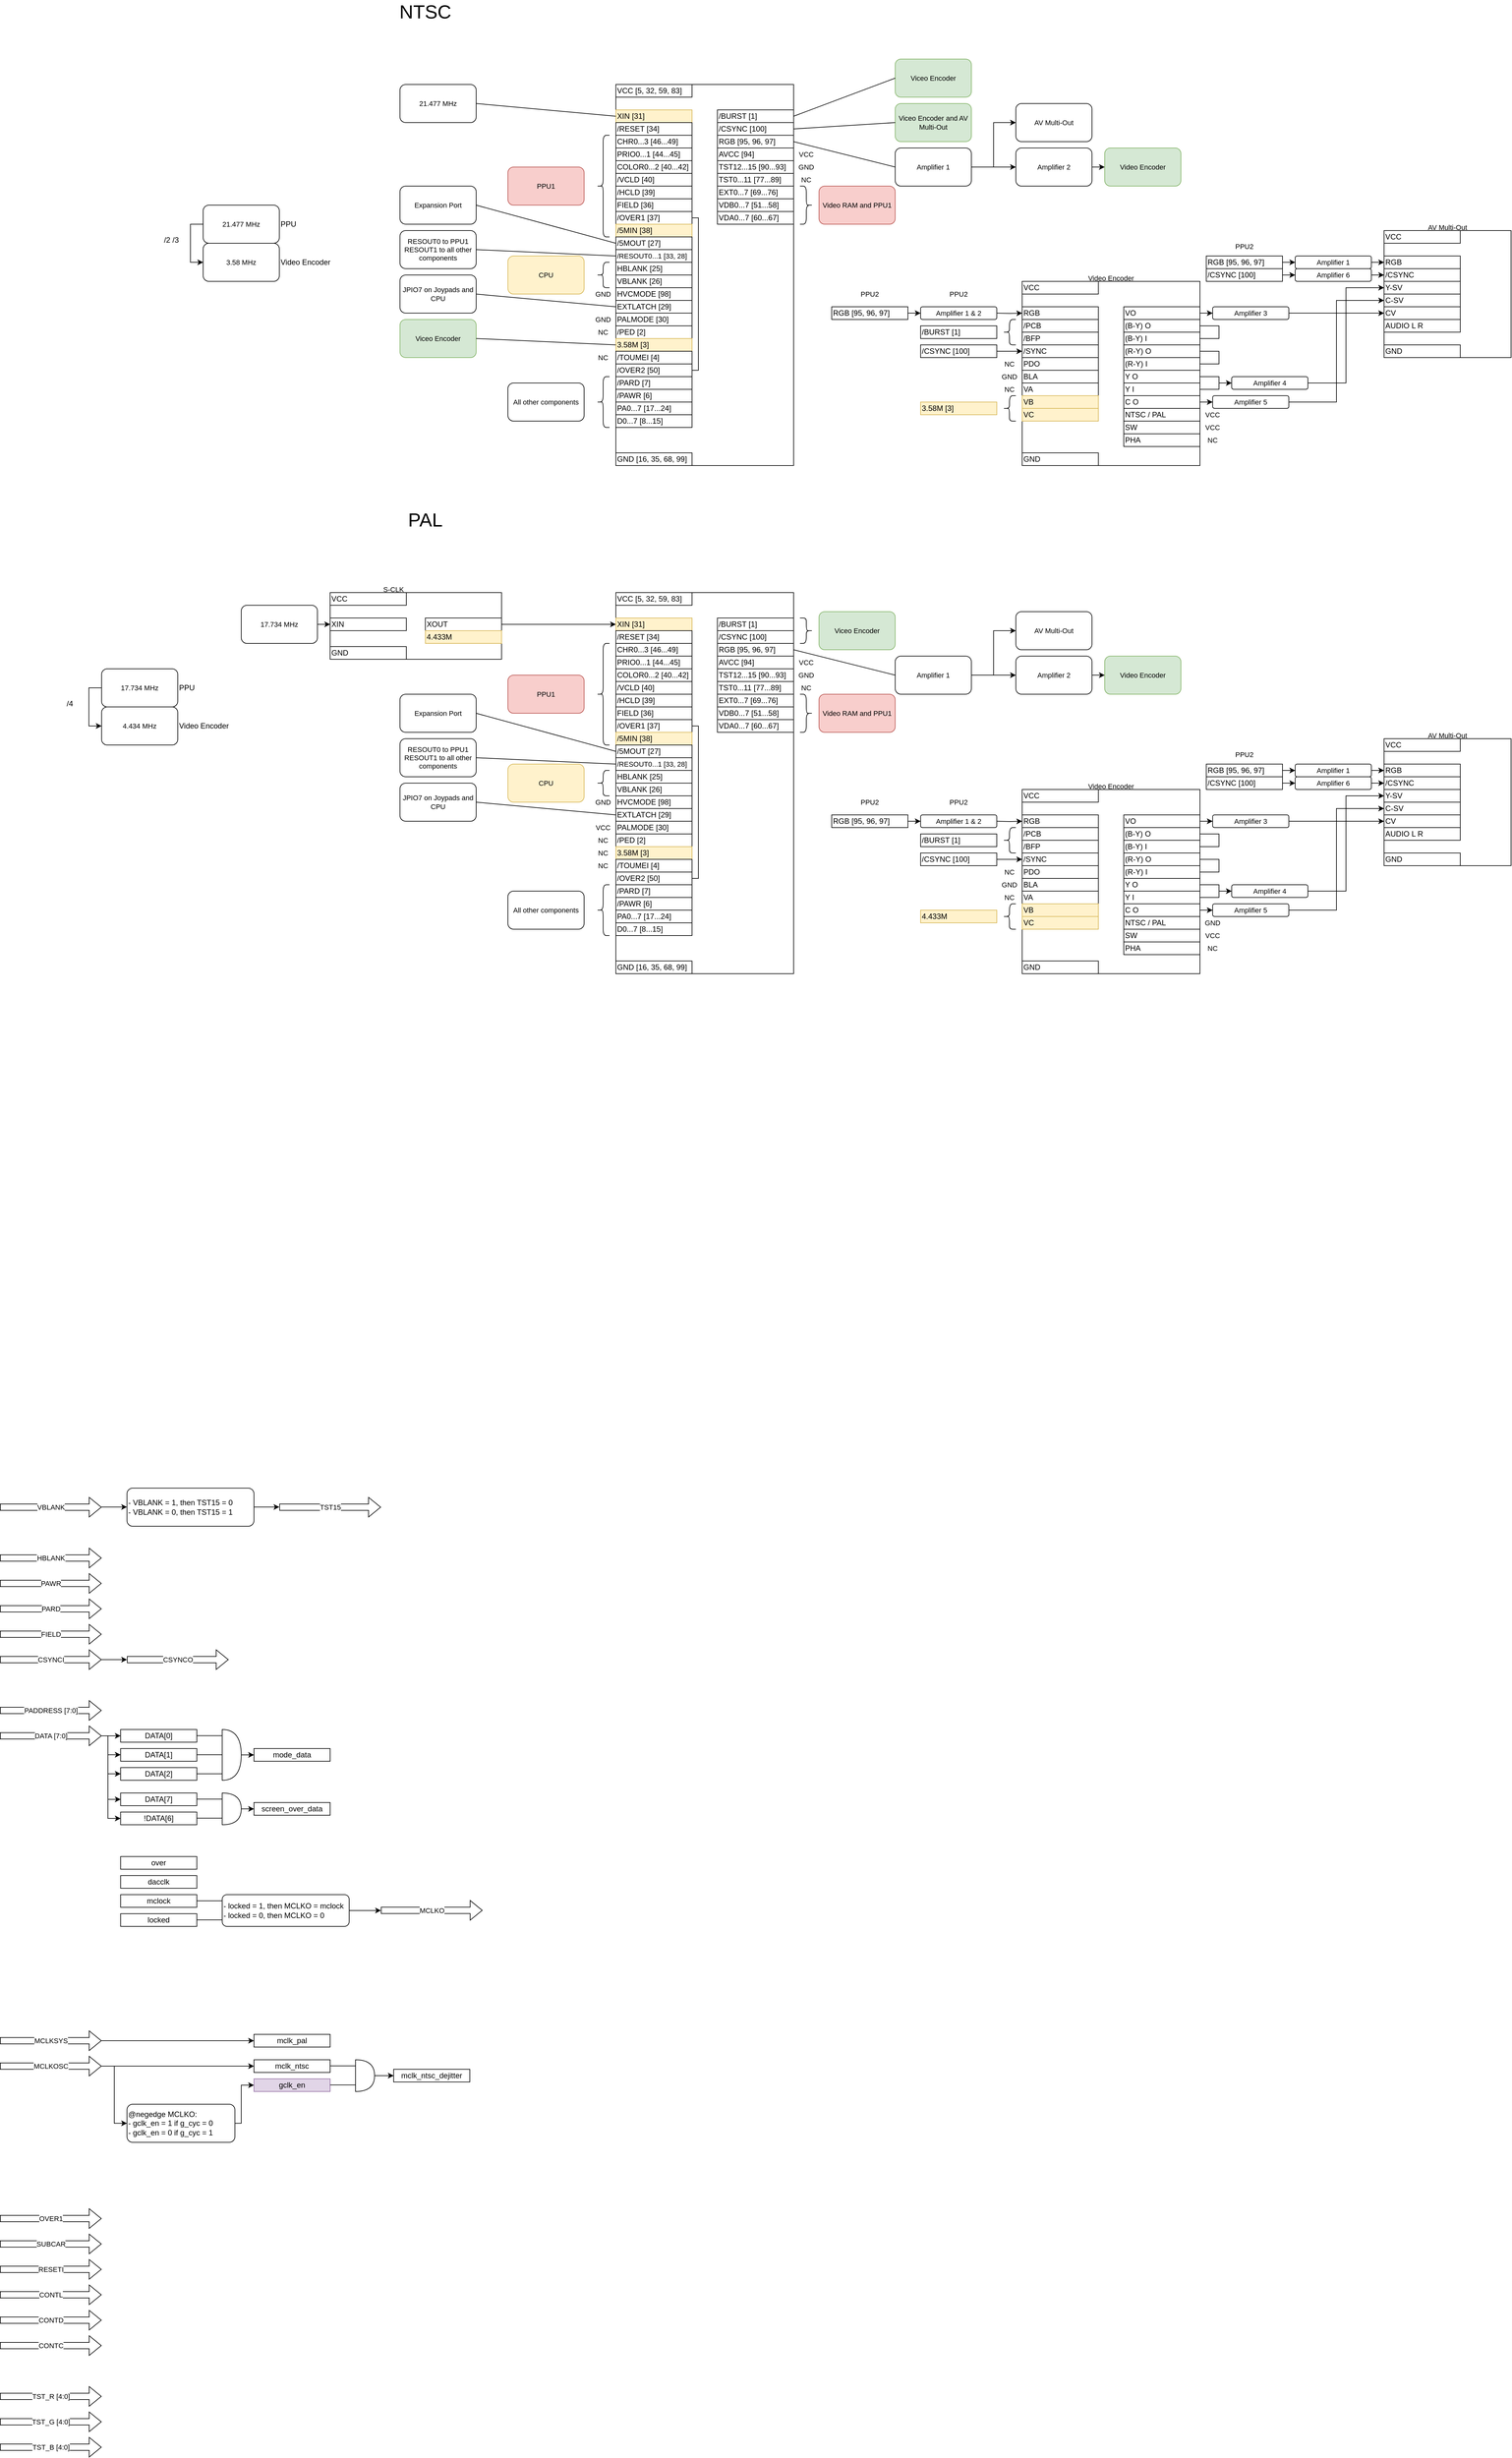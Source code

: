 <mxfile version="24.4.0" type="device">
  <diagram id="H832KhMa-PK2VKLUbhRH" name="Page-1">
    <mxGraphModel dx="819" dy="5162" grid="1" gridSize="10" guides="1" tooltips="1" connect="1" arrows="1" fold="1" page="1" pageScale="1" pageWidth="3300" pageHeight="4681" math="0" shadow="0">
      <root>
        <mxCell id="0" />
        <mxCell id="1" parent="0" />
        <mxCell id="5Y5jlBhb4vLXFRZapYi7-11" value="VBLANK" style="shape=flexArrow;endArrow=classic;html=1;rounded=0;" parent="1" edge="1">
          <mxGeometry width="50" height="50" relative="1" as="geometry">
            <mxPoint x="200" y="480" as="sourcePoint" />
            <mxPoint x="360" y="480" as="targetPoint" />
          </mxGeometry>
        </mxCell>
        <mxCell id="5Y5jlBhb4vLXFRZapYi7-14" value="HBLANK" style="shape=flexArrow;endArrow=classic;html=1;rounded=0;" parent="1" edge="1">
          <mxGeometry width="50" height="50" relative="1" as="geometry">
            <mxPoint x="200" y="560" as="sourcePoint" />
            <mxPoint x="360" y="560" as="targetPoint" />
          </mxGeometry>
        </mxCell>
        <mxCell id="5Y5jlBhb4vLXFRZapYi7-15" value="PAWR" style="shape=flexArrow;endArrow=classic;html=1;rounded=0;" parent="1" edge="1">
          <mxGeometry width="50" height="50" relative="1" as="geometry">
            <mxPoint x="200" y="600" as="sourcePoint" />
            <mxPoint x="360" y="600" as="targetPoint" />
          </mxGeometry>
        </mxCell>
        <mxCell id="5Y5jlBhb4vLXFRZapYi7-16" value="PARD" style="shape=flexArrow;endArrow=classic;html=1;rounded=0;" parent="1" edge="1">
          <mxGeometry width="50" height="50" relative="1" as="geometry">
            <mxPoint x="200" y="640" as="sourcePoint" />
            <mxPoint x="360" y="640" as="targetPoint" />
          </mxGeometry>
        </mxCell>
        <mxCell id="5Y5jlBhb4vLXFRZapYi7-17" value="FIELD" style="shape=flexArrow;endArrow=classic;html=1;rounded=0;" parent="1" edge="1">
          <mxGeometry width="50" height="50" relative="1" as="geometry">
            <mxPoint x="200" y="680" as="sourcePoint" />
            <mxPoint x="360" y="680" as="targetPoint" />
          </mxGeometry>
        </mxCell>
        <mxCell id="5Y5jlBhb4vLXFRZapYi7-18" value="CSYNCI" style="shape=flexArrow;endArrow=classic;html=1;rounded=0;" parent="1" edge="1">
          <mxGeometry width="50" height="50" relative="1" as="geometry">
            <mxPoint x="200" y="720" as="sourcePoint" />
            <mxPoint x="360" y="720" as="targetPoint" />
          </mxGeometry>
        </mxCell>
        <mxCell id="5Y5jlBhb4vLXFRZapYi7-19" value="PADDRESS [7:0]" style="shape=flexArrow;endArrow=classic;html=1;rounded=0;" parent="1" edge="1">
          <mxGeometry width="50" height="50" relative="1" as="geometry">
            <mxPoint x="200" y="800" as="sourcePoint" />
            <mxPoint x="360" y="800" as="targetPoint" />
          </mxGeometry>
        </mxCell>
        <mxCell id="5Y5jlBhb4vLXFRZapYi7-20" value="DATA [7:0]" style="shape=flexArrow;endArrow=classic;html=1;rounded=0;" parent="1" edge="1">
          <mxGeometry width="50" height="50" relative="1" as="geometry">
            <mxPoint x="200" y="840" as="sourcePoint" />
            <mxPoint x="360" y="840" as="targetPoint" />
          </mxGeometry>
        </mxCell>
        <mxCell id="5Y5jlBhb4vLXFRZapYi7-22" value="MCLKSYS" style="shape=flexArrow;endArrow=classic;html=1;rounded=0;" parent="1" edge="1">
          <mxGeometry width="50" height="50" relative="1" as="geometry">
            <mxPoint x="200" y="1320" as="sourcePoint" />
            <mxPoint x="360" y="1320" as="targetPoint" />
          </mxGeometry>
        </mxCell>
        <mxCell id="5Y5jlBhb4vLXFRZapYi7-23" value="MCLKOSC" style="shape=flexArrow;endArrow=classic;html=1;rounded=0;" parent="1" edge="1">
          <mxGeometry width="50" height="50" relative="1" as="geometry">
            <mxPoint x="200" y="1360" as="sourcePoint" />
            <mxPoint x="360" y="1360" as="targetPoint" />
          </mxGeometry>
        </mxCell>
        <mxCell id="5Y5jlBhb4vLXFRZapYi7-24" value="" style="rounded=0;whiteSpace=wrap;html=1;" parent="1" vertex="1">
          <mxGeometry x="1170" y="-1760" width="280" height="600" as="geometry" />
        </mxCell>
        <mxCell id="5Y5jlBhb4vLXFRZapYi7-25" value="VCC [5, 32, 59, 83]" style="text;html=1;strokeColor=default;fillColor=none;align=left;verticalAlign=middle;whiteSpace=wrap;rounded=0;" parent="1" vertex="1">
          <mxGeometry x="1170" y="-1760" width="120" height="20" as="geometry" />
        </mxCell>
        <mxCell id="5Y5jlBhb4vLXFRZapYi7-26" value="XIN [31]" style="text;html=1;strokeColor=#d6b656;fillColor=#fff2cc;align=left;verticalAlign=middle;whiteSpace=wrap;rounded=0;" parent="1" vertex="1">
          <mxGeometry x="1170" y="-1720" width="120" height="20" as="geometry" />
        </mxCell>
        <mxCell id="5Y5jlBhb4vLXFRZapYi7-27" value="/RESET [34]" style="text;html=1;strokeColor=default;fillColor=none;align=left;verticalAlign=middle;whiteSpace=wrap;rounded=0;" parent="1" vertex="1">
          <mxGeometry x="1170" y="-1700" width="120" height="20" as="geometry" />
        </mxCell>
        <mxCell id="5Y5jlBhb4vLXFRZapYi7-28" value="CHR0...3 [46...49]" style="text;html=1;strokeColor=default;fillColor=none;align=left;verticalAlign=middle;whiteSpace=wrap;rounded=0;" parent="1" vertex="1">
          <mxGeometry x="1170" y="-1680" width="120" height="20" as="geometry" />
        </mxCell>
        <mxCell id="5Y5jlBhb4vLXFRZapYi7-29" value="PRIO0...1 [44...45]" style="text;html=1;strokeColor=default;fillColor=none;align=left;verticalAlign=middle;whiteSpace=wrap;rounded=0;" parent="1" vertex="1">
          <mxGeometry x="1170" y="-1660" width="120" height="20" as="geometry" />
        </mxCell>
        <mxCell id="5Y5jlBhb4vLXFRZapYi7-30" value="COLOR0...2 [40...42]" style="text;html=1;strokeColor=default;fillColor=none;align=left;verticalAlign=middle;whiteSpace=wrap;rounded=0;" parent="1" vertex="1">
          <mxGeometry x="1170" y="-1640" width="120" height="20" as="geometry" />
        </mxCell>
        <mxCell id="5Y5jlBhb4vLXFRZapYi7-31" value="/VCLD [40]" style="text;html=1;strokeColor=default;fillColor=none;align=left;verticalAlign=middle;whiteSpace=wrap;rounded=0;" parent="1" vertex="1">
          <mxGeometry x="1170" y="-1620" width="120" height="20" as="geometry" />
        </mxCell>
        <mxCell id="5Y5jlBhb4vLXFRZapYi7-32" value="/HCLD [39]" style="text;html=1;strokeColor=default;fillColor=none;align=left;verticalAlign=middle;whiteSpace=wrap;rounded=0;" parent="1" vertex="1">
          <mxGeometry x="1170" y="-1600" width="120" height="20" as="geometry" />
        </mxCell>
        <mxCell id="5Y5jlBhb4vLXFRZapYi7-33" value="FIELD [36]" style="text;html=1;strokeColor=default;fillColor=none;align=left;verticalAlign=middle;whiteSpace=wrap;rounded=0;" parent="1" vertex="1">
          <mxGeometry x="1170" y="-1580" width="120" height="20" as="geometry" />
        </mxCell>
        <mxCell id="5Y5jlBhb4vLXFRZapYi7-34" value="/OVER1 [37]" style="text;html=1;strokeColor=default;fillColor=none;align=left;verticalAlign=middle;whiteSpace=wrap;rounded=0;" parent="1" vertex="1">
          <mxGeometry x="1170" y="-1560" width="120" height="20" as="geometry" />
        </mxCell>
        <mxCell id="5Y5jlBhb4vLXFRZapYi7-35" value="/5MIN [38]" style="text;html=1;strokeColor=#d6b656;fillColor=#fff2cc;align=left;verticalAlign=middle;whiteSpace=wrap;rounded=0;" parent="1" vertex="1">
          <mxGeometry x="1170" y="-1540" width="120" height="20" as="geometry" />
        </mxCell>
        <mxCell id="5Y5jlBhb4vLXFRZapYi7-36" value="/5MOUT [27]" style="text;html=1;strokeColor=default;fillColor=none;align=left;verticalAlign=middle;whiteSpace=wrap;rounded=0;" parent="1" vertex="1">
          <mxGeometry x="1170" y="-1520" width="120" height="20" as="geometry" />
        </mxCell>
        <mxCell id="5Y5jlBhb4vLXFRZapYi7-37" value="&lt;font style=&quot;font-size: 11px;&quot;&gt;/RESOUT0...1 [33, 28]&lt;/font&gt;" style="text;html=1;strokeColor=default;fillColor=none;align=left;verticalAlign=middle;whiteSpace=wrap;rounded=0;" parent="1" vertex="1">
          <mxGeometry x="1170" y="-1500" width="120" height="20" as="geometry" />
        </mxCell>
        <mxCell id="5Y5jlBhb4vLXFRZapYi7-38" value="HBLANK [25]" style="text;html=1;strokeColor=default;fillColor=none;align=left;verticalAlign=middle;whiteSpace=wrap;rounded=0;" parent="1" vertex="1">
          <mxGeometry x="1170" y="-1480" width="120" height="20" as="geometry" />
        </mxCell>
        <mxCell id="5Y5jlBhb4vLXFRZapYi7-39" value="VBLANK [26]" style="text;html=1;strokeColor=default;fillColor=none;align=left;verticalAlign=middle;whiteSpace=wrap;rounded=0;" parent="1" vertex="1">
          <mxGeometry x="1170" y="-1460" width="120" height="20" as="geometry" />
        </mxCell>
        <mxCell id="5Y5jlBhb4vLXFRZapYi7-40" value="HVCMODE [98]" style="text;html=1;strokeColor=default;fillColor=none;align=left;verticalAlign=middle;whiteSpace=wrap;rounded=0;" parent="1" vertex="1">
          <mxGeometry x="1170" y="-1440" width="120" height="20" as="geometry" />
        </mxCell>
        <mxCell id="5Y5jlBhb4vLXFRZapYi7-41" value="EXTLATCH [29]" style="text;html=1;strokeColor=default;fillColor=none;align=left;verticalAlign=middle;whiteSpace=wrap;rounded=0;" parent="1" vertex="1">
          <mxGeometry x="1170" y="-1420" width="120" height="20" as="geometry" />
        </mxCell>
        <mxCell id="5Y5jlBhb4vLXFRZapYi7-42" value="PALMODE [30]" style="text;html=1;strokeColor=default;fillColor=none;align=left;verticalAlign=middle;whiteSpace=wrap;rounded=0;" parent="1" vertex="1">
          <mxGeometry x="1170" y="-1400" width="120" height="20" as="geometry" />
        </mxCell>
        <mxCell id="5Y5jlBhb4vLXFRZapYi7-43" value="/PED [2]" style="text;html=1;strokeColor=default;fillColor=none;align=left;verticalAlign=middle;whiteSpace=wrap;rounded=0;" parent="1" vertex="1">
          <mxGeometry x="1170" y="-1380" width="120" height="20" as="geometry" />
        </mxCell>
        <mxCell id="5Y5jlBhb4vLXFRZapYi7-44" value="3.58M [3]" style="text;html=1;strokeColor=#d6b656;fillColor=#fff2cc;align=left;verticalAlign=middle;whiteSpace=wrap;rounded=0;" parent="1" vertex="1">
          <mxGeometry x="1170" y="-1360" width="120" height="20" as="geometry" />
        </mxCell>
        <mxCell id="5Y5jlBhb4vLXFRZapYi7-45" value="/TOUMEI [4]" style="text;html=1;strokeColor=default;fillColor=none;align=left;verticalAlign=middle;whiteSpace=wrap;rounded=0;" parent="1" vertex="1">
          <mxGeometry x="1170" y="-1340" width="120" height="20" as="geometry" />
        </mxCell>
        <mxCell id="5Y5jlBhb4vLXFRZapYi7-46" value="/OVER2 [50]" style="text;html=1;strokeColor=default;fillColor=none;align=left;verticalAlign=middle;whiteSpace=wrap;rounded=0;" parent="1" vertex="1">
          <mxGeometry x="1170" y="-1320" width="120" height="20" as="geometry" />
        </mxCell>
        <mxCell id="5Y5jlBhb4vLXFRZapYi7-47" value="/PARD [7]" style="text;html=1;strokeColor=default;fillColor=none;align=left;verticalAlign=middle;whiteSpace=wrap;rounded=0;" parent="1" vertex="1">
          <mxGeometry x="1170" y="-1300" width="120" height="20" as="geometry" />
        </mxCell>
        <mxCell id="5Y5jlBhb4vLXFRZapYi7-48" value="/PAWR [6]" style="text;html=1;strokeColor=default;fillColor=none;align=left;verticalAlign=middle;whiteSpace=wrap;rounded=0;" parent="1" vertex="1">
          <mxGeometry x="1170" y="-1280" width="120" height="20" as="geometry" />
        </mxCell>
        <mxCell id="5Y5jlBhb4vLXFRZapYi7-49" value="PA0...7 [17...24]" style="text;html=1;strokeColor=default;fillColor=none;align=left;verticalAlign=middle;whiteSpace=wrap;rounded=0;" parent="1" vertex="1">
          <mxGeometry x="1170" y="-1260" width="120" height="20" as="geometry" />
        </mxCell>
        <mxCell id="5Y5jlBhb4vLXFRZapYi7-50" value="D0...7 [8...15]" style="text;html=1;strokeColor=default;fillColor=none;align=left;verticalAlign=middle;whiteSpace=wrap;rounded=0;" parent="1" vertex="1">
          <mxGeometry x="1170" y="-1240" width="120" height="20" as="geometry" />
        </mxCell>
        <mxCell id="5Y5jlBhb4vLXFRZapYi7-51" value="GND [16, 35, 68, 99]" style="text;html=1;strokeColor=default;fillColor=none;align=left;verticalAlign=middle;whiteSpace=wrap;rounded=0;" parent="1" vertex="1">
          <mxGeometry x="1170" y="-1180" width="120" height="20" as="geometry" />
        </mxCell>
        <mxCell id="5Y5jlBhb4vLXFRZapYi7-52" value="21.477 MHz" style="rounded=1;whiteSpace=wrap;html=1;strokeColor=default;fontSize=11;" parent="1" vertex="1">
          <mxGeometry x="830" y="-1760" width="120" height="60" as="geometry" />
        </mxCell>
        <mxCell id="5Y5jlBhb4vLXFRZapYi7-53" value="" style="endArrow=none;html=1;rounded=0;fontSize=11;entryX=1;entryY=0.5;entryDx=0;entryDy=0;exitX=0;exitY=0.5;exitDx=0;exitDy=0;" parent="1" source="5Y5jlBhb4vLXFRZapYi7-26" target="5Y5jlBhb4vLXFRZapYi7-52" edge="1">
          <mxGeometry width="50" height="50" relative="1" as="geometry">
            <mxPoint x="1440" y="-1400" as="sourcePoint" />
            <mxPoint x="1490" y="-1450" as="targetPoint" />
          </mxGeometry>
        </mxCell>
        <mxCell id="5Y5jlBhb4vLXFRZapYi7-54" value="" style="shape=curlyBracket;whiteSpace=wrap;html=1;rounded=1;strokeColor=default;fontSize=11;" parent="1" vertex="1">
          <mxGeometry x="1140" y="-1680" width="20" height="160" as="geometry" />
        </mxCell>
        <mxCell id="5Y5jlBhb4vLXFRZapYi7-55" value="PPU1" style="rounded=1;whiteSpace=wrap;html=1;strokeColor=#b85450;fontSize=11;fillColor=#f8cecc;" parent="1" vertex="1">
          <mxGeometry x="1000" y="-1630" width="120" height="60" as="geometry" />
        </mxCell>
        <mxCell id="5Y5jlBhb4vLXFRZapYi7-56" value="Expansion Port" style="rounded=1;whiteSpace=wrap;html=1;strokeColor=default;fontSize=11;" parent="1" vertex="1">
          <mxGeometry x="830" y="-1600" width="120" height="60" as="geometry" />
        </mxCell>
        <mxCell id="5Y5jlBhb4vLXFRZapYi7-57" value="" style="endArrow=none;html=1;rounded=0;fontSize=11;entryX=1;entryY=0.5;entryDx=0;entryDy=0;exitX=0;exitY=0.5;exitDx=0;exitDy=0;" parent="1" source="5Y5jlBhb4vLXFRZapYi7-36" target="5Y5jlBhb4vLXFRZapYi7-56" edge="1">
          <mxGeometry width="50" height="50" relative="1" as="geometry">
            <mxPoint x="1440" y="-1400" as="sourcePoint" />
            <mxPoint x="1490" y="-1450" as="targetPoint" />
          </mxGeometry>
        </mxCell>
        <mxCell id="5Y5jlBhb4vLXFRZapYi7-58" value="RESOUT0 to PPU1&lt;br&gt;RESOUT1 to all other components" style="rounded=1;whiteSpace=wrap;html=1;strokeColor=default;fontSize=11;" parent="1" vertex="1">
          <mxGeometry x="830" y="-1530" width="120" height="60" as="geometry" />
        </mxCell>
        <mxCell id="5Y5jlBhb4vLXFRZapYi7-59" value="" style="endArrow=none;html=1;rounded=0;fontSize=11;entryX=0;entryY=0.5;entryDx=0;entryDy=0;exitX=1;exitY=0.5;exitDx=0;exitDy=0;" parent="1" source="5Y5jlBhb4vLXFRZapYi7-58" target="5Y5jlBhb4vLXFRZapYi7-37" edge="1">
          <mxGeometry width="50" height="50" relative="1" as="geometry">
            <mxPoint x="1440" y="-1400" as="sourcePoint" />
            <mxPoint x="1490" y="-1450" as="targetPoint" />
          </mxGeometry>
        </mxCell>
        <mxCell id="5Y5jlBhb4vLXFRZapYi7-60" value="" style="shape=curlyBracket;whiteSpace=wrap;html=1;rounded=1;strokeColor=default;fontSize=11;" parent="1" vertex="1">
          <mxGeometry x="1140" y="-1480" width="20" height="40" as="geometry" />
        </mxCell>
        <mxCell id="5Y5jlBhb4vLXFRZapYi7-61" value="CPU" style="rounded=1;whiteSpace=wrap;html=1;strokeColor=#d6b656;fontSize=11;fillColor=#fff2cc;" parent="1" vertex="1">
          <mxGeometry x="1000" y="-1490" width="120" height="60" as="geometry" />
        </mxCell>
        <mxCell id="5Y5jlBhb4vLXFRZapYi7-62" value="GND" style="text;html=1;strokeColor=none;fillColor=none;align=center;verticalAlign=middle;whiteSpace=wrap;rounded=0;fontSize=11;" parent="1" vertex="1">
          <mxGeometry x="1130" y="-1435" width="40" height="10" as="geometry" />
        </mxCell>
        <mxCell id="5Y5jlBhb4vLXFRZapYi7-63" value="JPIO7 on Joypads and CPU" style="rounded=1;whiteSpace=wrap;html=1;strokeColor=default;fontSize=11;" parent="1" vertex="1">
          <mxGeometry x="830" y="-1460" width="120" height="60" as="geometry" />
        </mxCell>
        <mxCell id="5Y5jlBhb4vLXFRZapYi7-64" value="" style="endArrow=none;html=1;rounded=0;fontSize=11;entryX=1;entryY=0.5;entryDx=0;entryDy=0;exitX=0;exitY=0.5;exitDx=0;exitDy=0;" parent="1" source="5Y5jlBhb4vLXFRZapYi7-41" target="5Y5jlBhb4vLXFRZapYi7-63" edge="1">
          <mxGeometry width="50" height="50" relative="1" as="geometry">
            <mxPoint x="1250" y="-1440" as="sourcePoint" />
            <mxPoint x="1300" y="-1490" as="targetPoint" />
          </mxGeometry>
        </mxCell>
        <mxCell id="5Y5jlBhb4vLXFRZapYi7-65" value="GND" style="text;html=1;strokeColor=none;fillColor=none;align=center;verticalAlign=middle;whiteSpace=wrap;rounded=0;fontSize=11;" parent="1" vertex="1">
          <mxGeometry x="1130" y="-1395" width="40" height="10" as="geometry" />
        </mxCell>
        <mxCell id="5Y5jlBhb4vLXFRZapYi7-66" value="NC" style="text;html=1;strokeColor=none;fillColor=none;align=center;verticalAlign=middle;whiteSpace=wrap;rounded=0;fontSize=11;" parent="1" vertex="1">
          <mxGeometry x="1130" y="-1375" width="40" height="10" as="geometry" />
        </mxCell>
        <mxCell id="5Y5jlBhb4vLXFRZapYi7-67" value="Viceo Encoder" style="rounded=1;whiteSpace=wrap;html=1;strokeColor=#82b366;fontSize=11;fillColor=#d5e8d4;" parent="1" vertex="1">
          <mxGeometry x="830" y="-1390" width="120" height="60" as="geometry" />
        </mxCell>
        <mxCell id="5Y5jlBhb4vLXFRZapYi7-68" value="" style="endArrow=none;html=1;rounded=0;fontSize=11;entryX=0;entryY=0.5;entryDx=0;entryDy=0;exitX=1;exitY=0.5;exitDx=0;exitDy=0;" parent="1" source="5Y5jlBhb4vLXFRZapYi7-67" target="5Y5jlBhb4vLXFRZapYi7-44" edge="1">
          <mxGeometry width="50" height="50" relative="1" as="geometry">
            <mxPoint x="1250" y="-1440" as="sourcePoint" />
            <mxPoint x="1300" y="-1490" as="targetPoint" />
          </mxGeometry>
        </mxCell>
        <mxCell id="5Y5jlBhb4vLXFRZapYi7-69" value="NC" style="text;html=1;strokeColor=none;fillColor=none;align=center;verticalAlign=middle;whiteSpace=wrap;rounded=0;fontSize=11;" parent="1" vertex="1">
          <mxGeometry x="1130" y="-1335" width="40" height="10" as="geometry" />
        </mxCell>
        <mxCell id="5Y5jlBhb4vLXFRZapYi7-70" value="" style="endArrow=none;html=1;rounded=0;fontSize=11;entryX=1;entryY=0.5;entryDx=0;entryDy=0;exitX=1;exitY=0.5;exitDx=0;exitDy=0;" parent="1" source="5Y5jlBhb4vLXFRZapYi7-34" target="5Y5jlBhb4vLXFRZapYi7-46" edge="1">
          <mxGeometry width="50" height="50" relative="1" as="geometry">
            <mxPoint x="1460" y="-1510" as="sourcePoint" />
            <mxPoint x="1300" y="-1490" as="targetPoint" />
            <Array as="points">
              <mxPoint x="1300" y="-1550" />
              <mxPoint x="1300" y="-1310" />
            </Array>
          </mxGeometry>
        </mxCell>
        <mxCell id="5Y5jlBhb4vLXFRZapYi7-71" value="" style="shape=curlyBracket;whiteSpace=wrap;html=1;rounded=1;strokeColor=default;fontSize=11;" parent="1" vertex="1">
          <mxGeometry x="1140" y="-1300" width="20" height="80" as="geometry" />
        </mxCell>
        <mxCell id="5Y5jlBhb4vLXFRZapYi7-72" value="All other components" style="rounded=1;whiteSpace=wrap;html=1;strokeColor=default;fontSize=11;" parent="1" vertex="1">
          <mxGeometry x="1000" y="-1290" width="120" height="60" as="geometry" />
        </mxCell>
        <mxCell id="5Y5jlBhb4vLXFRZapYi7-73" value="/BURST [1]" style="text;html=1;strokeColor=default;fillColor=none;align=left;verticalAlign=middle;whiteSpace=wrap;rounded=0;" parent="1" vertex="1">
          <mxGeometry x="1330" y="-1720" width="120" height="20" as="geometry" />
        </mxCell>
        <mxCell id="5Y5jlBhb4vLXFRZapYi7-74" value="/CSYNC [100]" style="text;html=1;strokeColor=default;fillColor=none;align=left;verticalAlign=middle;whiteSpace=wrap;rounded=0;" parent="1" vertex="1">
          <mxGeometry x="1330" y="-1700" width="120" height="20" as="geometry" />
        </mxCell>
        <mxCell id="5Y5jlBhb4vLXFRZapYi7-75" value="RGB [95, 96, 97]" style="text;html=1;strokeColor=default;fillColor=none;align=left;verticalAlign=middle;whiteSpace=wrap;rounded=0;" parent="1" vertex="1">
          <mxGeometry x="1330" y="-1680" width="120" height="20" as="geometry" />
        </mxCell>
        <mxCell id="5Y5jlBhb4vLXFRZapYi7-76" value="AVCC [94]" style="text;html=1;strokeColor=default;fillColor=none;align=left;verticalAlign=middle;whiteSpace=wrap;rounded=0;" parent="1" vertex="1">
          <mxGeometry x="1330" y="-1660" width="120" height="20" as="geometry" />
        </mxCell>
        <mxCell id="5Y5jlBhb4vLXFRZapYi7-77" value="TST12...15 [90...93]" style="text;html=1;strokeColor=default;fillColor=none;align=left;verticalAlign=middle;whiteSpace=wrap;rounded=0;" parent="1" vertex="1">
          <mxGeometry x="1330" y="-1640" width="120" height="20" as="geometry" />
        </mxCell>
        <mxCell id="5Y5jlBhb4vLXFRZapYi7-78" value="TST0...11 [77...89]" style="text;html=1;strokeColor=default;fillColor=none;align=left;verticalAlign=middle;whiteSpace=wrap;rounded=0;" parent="1" vertex="1">
          <mxGeometry x="1330" y="-1620" width="120" height="20" as="geometry" />
        </mxCell>
        <mxCell id="5Y5jlBhb4vLXFRZapYi7-79" value="GND" style="text;html=1;strokeColor=none;fillColor=none;align=center;verticalAlign=middle;whiteSpace=wrap;rounded=0;fontSize=11;" parent="1" vertex="1">
          <mxGeometry x="1450" y="-1635" width="40" height="10" as="geometry" />
        </mxCell>
        <mxCell id="5Y5jlBhb4vLXFRZapYi7-80" value="NC" style="text;html=1;strokeColor=none;fillColor=none;align=center;verticalAlign=middle;whiteSpace=wrap;rounded=0;fontSize=11;" parent="1" vertex="1">
          <mxGeometry x="1450" y="-1615" width="40" height="10" as="geometry" />
        </mxCell>
        <mxCell id="5Y5jlBhb4vLXFRZapYi7-81" value="EXT0...7 [69...76]" style="text;html=1;strokeColor=default;fillColor=none;align=left;verticalAlign=middle;whiteSpace=wrap;rounded=0;" parent="1" vertex="1">
          <mxGeometry x="1330" y="-1600" width="120" height="20" as="geometry" />
        </mxCell>
        <mxCell id="5Y5jlBhb4vLXFRZapYi7-82" value="VDB0...7 [51...58]" style="text;html=1;strokeColor=default;fillColor=none;align=left;verticalAlign=middle;whiteSpace=wrap;rounded=0;" parent="1" vertex="1">
          <mxGeometry x="1330" y="-1580" width="120" height="20" as="geometry" />
        </mxCell>
        <mxCell id="5Y5jlBhb4vLXFRZapYi7-83" value="VDA0...7 [60...67]" style="text;html=1;strokeColor=default;fillColor=none;align=left;verticalAlign=middle;whiteSpace=wrap;rounded=0;" parent="1" vertex="1">
          <mxGeometry x="1330" y="-1560" width="120" height="20" as="geometry" />
        </mxCell>
        <mxCell id="5Y5jlBhb4vLXFRZapYi7-90" value="Viceo Encoder" style="rounded=1;whiteSpace=wrap;html=1;strokeColor=#82b366;fontSize=11;fillColor=#d5e8d4;" parent="1" vertex="1">
          <mxGeometry x="1610" y="-1800" width="120" height="60" as="geometry" />
        </mxCell>
        <mxCell id="5Y5jlBhb4vLXFRZapYi7-91" value="Viceo Encoder and AV Multi-Out" style="rounded=1;whiteSpace=wrap;html=1;strokeColor=#82b366;fontSize=11;fillColor=#d5e8d4;" parent="1" vertex="1">
          <mxGeometry x="1610" y="-1730" width="120" height="60" as="geometry" />
        </mxCell>
        <mxCell id="5Y5jlBhb4vLXFRZapYi7-93" value="" style="endArrow=none;html=1;rounded=0;fontSize=11;entryX=0;entryY=0.5;entryDx=0;entryDy=0;exitX=1;exitY=0.5;exitDx=0;exitDy=0;" parent="1" source="5Y5jlBhb4vLXFRZapYi7-73" target="5Y5jlBhb4vLXFRZapYi7-90" edge="1">
          <mxGeometry width="50" height="50" relative="1" as="geometry">
            <mxPoint x="1460" y="-1510" as="sourcePoint" />
            <mxPoint x="1510" y="-1560" as="targetPoint" />
          </mxGeometry>
        </mxCell>
        <mxCell id="5Y5jlBhb4vLXFRZapYi7-94" value="" style="endArrow=none;html=1;rounded=0;fontSize=11;entryX=0;entryY=0.5;entryDx=0;entryDy=0;exitX=1;exitY=0.5;exitDx=0;exitDy=0;" parent="1" source="5Y5jlBhb4vLXFRZapYi7-74" target="5Y5jlBhb4vLXFRZapYi7-91" edge="1">
          <mxGeometry width="50" height="50" relative="1" as="geometry">
            <mxPoint x="1460" y="-1510" as="sourcePoint" />
            <mxPoint x="1510" y="-1560" as="targetPoint" />
          </mxGeometry>
        </mxCell>
        <mxCell id="5Y5jlBhb4vLXFRZapYi7-97" style="edgeStyle=orthogonalEdgeStyle;rounded=0;orthogonalLoop=1;jettySize=auto;html=1;entryX=0;entryY=0.5;entryDx=0;entryDy=0;fontSize=11;" parent="1" source="5Y5jlBhb4vLXFRZapYi7-95" target="5Y5jlBhb4vLXFRZapYi7-96" edge="1">
          <mxGeometry relative="1" as="geometry" />
        </mxCell>
        <mxCell id="5Y5jlBhb4vLXFRZapYi7-123" style="edgeStyle=orthogonalEdgeStyle;rounded=0;orthogonalLoop=1;jettySize=auto;html=1;entryX=0;entryY=0.5;entryDx=0;entryDy=0;fontSize=11;" parent="1" source="5Y5jlBhb4vLXFRZapYi7-95" target="5Y5jlBhb4vLXFRZapYi7-122" edge="1">
          <mxGeometry relative="1" as="geometry" />
        </mxCell>
        <mxCell id="5Y5jlBhb4vLXFRZapYi7-95" value="Amplifier 1" style="rounded=1;whiteSpace=wrap;html=1;strokeColor=default;fontSize=11;" parent="1" vertex="1">
          <mxGeometry x="1610" y="-1660" width="120" height="60" as="geometry" />
        </mxCell>
        <mxCell id="5Y5jlBhb4vLXFRZapYi7-96" value="AV Multi-Out" style="rounded=1;whiteSpace=wrap;html=1;fontSize=11;" parent="1" vertex="1">
          <mxGeometry x="1800" y="-1730" width="120" height="60" as="geometry" />
        </mxCell>
        <mxCell id="5Y5jlBhb4vLXFRZapYi7-98" value="" style="endArrow=none;html=1;rounded=0;fontSize=11;entryX=0;entryY=0.5;entryDx=0;entryDy=0;exitX=1;exitY=0.5;exitDx=0;exitDy=0;" parent="1" source="5Y5jlBhb4vLXFRZapYi7-75" target="5Y5jlBhb4vLXFRZapYi7-95" edge="1">
          <mxGeometry width="50" height="50" relative="1" as="geometry">
            <mxPoint x="1460" y="-1510" as="sourcePoint" />
            <mxPoint x="1510" y="-1560" as="targetPoint" />
          </mxGeometry>
        </mxCell>
        <mxCell id="5Y5jlBhb4vLXFRZapYi7-99" value="VCC" style="text;html=1;strokeColor=none;fillColor=none;align=center;verticalAlign=middle;whiteSpace=wrap;rounded=0;fontSize=11;" parent="1" vertex="1">
          <mxGeometry x="1450" y="-1655" width="40" height="10" as="geometry" />
        </mxCell>
        <mxCell id="5Y5jlBhb4vLXFRZapYi7-100" value="" style="shape=curlyBracket;whiteSpace=wrap;html=1;rounded=1;strokeColor=default;fontSize=11;rotation=-180;" parent="1" vertex="1">
          <mxGeometry x="1460" y="-1600" width="20" height="60" as="geometry" />
        </mxCell>
        <mxCell id="5Y5jlBhb4vLXFRZapYi7-101" value="Video RAM and PPU1" style="rounded=1;whiteSpace=wrap;html=1;strokeColor=#b85450;fontSize=11;fillColor=#f8cecc;" parent="1" vertex="1">
          <mxGeometry x="1490" y="-1600" width="120" height="60" as="geometry" />
        </mxCell>
        <mxCell id="5Y5jlBhb4vLXFRZapYi7-103" value="" style="rounded=0;whiteSpace=wrap;html=1;strokeColor=default;fontSize=11;" parent="1" vertex="1">
          <mxGeometry x="2380" y="-1530" width="200" height="200" as="geometry" />
        </mxCell>
        <mxCell id="5Y5jlBhb4vLXFRZapYi7-104" value="RGB" style="text;html=1;strokeColor=default;fillColor=none;align=left;verticalAlign=middle;whiteSpace=wrap;rounded=0;" parent="1" vertex="1">
          <mxGeometry x="2380" y="-1490" width="120" height="20" as="geometry" />
        </mxCell>
        <mxCell id="5Y5jlBhb4vLXFRZapYi7-106" value="/CSYNC" style="text;html=1;strokeColor=default;fillColor=none;align=left;verticalAlign=middle;whiteSpace=wrap;rounded=0;" parent="1" vertex="1">
          <mxGeometry x="2380" y="-1470" width="120" height="20" as="geometry" />
        </mxCell>
        <mxCell id="5Y5jlBhb4vLXFRZapYi7-107" value="Y-SV" style="text;html=1;strokeColor=default;fillColor=none;align=left;verticalAlign=middle;whiteSpace=wrap;rounded=0;" parent="1" vertex="1">
          <mxGeometry x="2380" y="-1450" width="120" height="20" as="geometry" />
        </mxCell>
        <mxCell id="5Y5jlBhb4vLXFRZapYi7-108" value="C-SV" style="text;html=1;strokeColor=default;fillColor=none;align=left;verticalAlign=middle;whiteSpace=wrap;rounded=0;" parent="1" vertex="1">
          <mxGeometry x="2380" y="-1430" width="120" height="20" as="geometry" />
        </mxCell>
        <mxCell id="5Y5jlBhb4vLXFRZapYi7-109" value="CV" style="text;html=1;strokeColor=default;fillColor=none;align=left;verticalAlign=middle;whiteSpace=wrap;rounded=0;" parent="1" vertex="1">
          <mxGeometry x="2380" y="-1410" width="120" height="20" as="geometry" />
        </mxCell>
        <mxCell id="5Y5jlBhb4vLXFRZapYi7-110" value="AUDIO L R" style="text;html=1;strokeColor=default;fillColor=none;align=left;verticalAlign=middle;whiteSpace=wrap;rounded=0;" parent="1" vertex="1">
          <mxGeometry x="2380" y="-1390" width="120" height="20" as="geometry" />
        </mxCell>
        <mxCell id="5Y5jlBhb4vLXFRZapYi7-111" value="VCC" style="text;html=1;strokeColor=default;fillColor=none;align=left;verticalAlign=middle;whiteSpace=wrap;rounded=0;" parent="1" vertex="1">
          <mxGeometry x="2380" y="-1530" width="120" height="20" as="geometry" />
        </mxCell>
        <mxCell id="5Y5jlBhb4vLXFRZapYi7-112" value="GND" style="text;html=1;strokeColor=default;fillColor=none;align=left;verticalAlign=middle;whiteSpace=wrap;rounded=0;" parent="1" vertex="1">
          <mxGeometry x="2380" y="-1350" width="120" height="20" as="geometry" />
        </mxCell>
        <mxCell id="5Y5jlBhb4vLXFRZapYi7-113" value="" style="rounded=0;whiteSpace=wrap;html=1;strokeColor=default;fontSize=11;" parent="1" vertex="1">
          <mxGeometry x="1810" y="-1450" width="280" height="290" as="geometry" />
        </mxCell>
        <mxCell id="5Y5jlBhb4vLXFRZapYi7-114" value="RGB" style="text;html=1;strokeColor=default;fillColor=none;align=left;verticalAlign=middle;whiteSpace=wrap;rounded=0;" parent="1" vertex="1">
          <mxGeometry x="1810" y="-1410" width="120" height="20" as="geometry" />
        </mxCell>
        <mxCell id="5Y5jlBhb4vLXFRZapYi7-115" value="/PCB" style="text;html=1;strokeColor=default;fillColor=none;align=left;verticalAlign=middle;whiteSpace=wrap;rounded=0;" parent="1" vertex="1">
          <mxGeometry x="1810" y="-1390" width="120" height="20" as="geometry" />
        </mxCell>
        <mxCell id="5Y5jlBhb4vLXFRZapYi7-116" value="/BFP" style="text;html=1;strokeColor=default;fillColor=none;align=left;verticalAlign=middle;whiteSpace=wrap;rounded=0;" parent="1" vertex="1">
          <mxGeometry x="1810" y="-1370" width="120" height="20" as="geometry" />
        </mxCell>
        <mxCell id="5Y5jlBhb4vLXFRZapYi7-117" value="/SYNC" style="text;html=1;strokeColor=default;fillColor=none;align=left;verticalAlign=middle;whiteSpace=wrap;rounded=0;" parent="1" vertex="1">
          <mxGeometry x="1810" y="-1350" width="120" height="20" as="geometry" />
        </mxCell>
        <mxCell id="5Y5jlBhb4vLXFRZapYi7-118" value="PDO" style="text;html=1;strokeColor=default;fillColor=none;align=left;verticalAlign=middle;whiteSpace=wrap;rounded=0;" parent="1" vertex="1">
          <mxGeometry x="1810" y="-1330" width="120" height="20" as="geometry" />
        </mxCell>
        <mxCell id="5Y5jlBhb4vLXFRZapYi7-119" value="BLA" style="text;html=1;strokeColor=default;fillColor=none;align=left;verticalAlign=middle;whiteSpace=wrap;rounded=0;" parent="1" vertex="1">
          <mxGeometry x="1810" y="-1310" width="120" height="20" as="geometry" />
        </mxCell>
        <mxCell id="5Y5jlBhb4vLXFRZapYi7-120" value="VCC" style="text;html=1;strokeColor=default;fillColor=none;align=left;verticalAlign=middle;whiteSpace=wrap;rounded=0;" parent="1" vertex="1">
          <mxGeometry x="1810" y="-1450" width="120" height="20" as="geometry" />
        </mxCell>
        <mxCell id="5Y5jlBhb4vLXFRZapYi7-121" value="GND" style="text;html=1;strokeColor=default;fillColor=none;align=left;verticalAlign=middle;whiteSpace=wrap;rounded=0;" parent="1" vertex="1">
          <mxGeometry x="1810" y="-1180" width="120" height="20" as="geometry" />
        </mxCell>
        <mxCell id="5Y5jlBhb4vLXFRZapYi7-125" style="edgeStyle=orthogonalEdgeStyle;rounded=0;orthogonalLoop=1;jettySize=auto;html=1;entryX=0;entryY=0.5;entryDx=0;entryDy=0;fontSize=11;" parent="1" source="5Y5jlBhb4vLXFRZapYi7-122" target="5Y5jlBhb4vLXFRZapYi7-124" edge="1">
          <mxGeometry relative="1" as="geometry" />
        </mxCell>
        <mxCell id="5Y5jlBhb4vLXFRZapYi7-122" value="Amplifier 2" style="rounded=1;whiteSpace=wrap;html=1;strokeColor=default;fontSize=11;" parent="1" vertex="1">
          <mxGeometry x="1800" y="-1660" width="120" height="60" as="geometry" />
        </mxCell>
        <mxCell id="5Y5jlBhb4vLXFRZapYi7-124" value="Video Encoder" style="rounded=1;whiteSpace=wrap;html=1;fontSize=11;fillColor=#d5e8d4;strokeColor=#82b366;" parent="1" vertex="1">
          <mxGeometry x="1940" y="-1660" width="120" height="60" as="geometry" />
        </mxCell>
        <mxCell id="5Y5jlBhb4vLXFRZapYi7-126" value="" style="shape=curlyBracket;whiteSpace=wrap;html=1;rounded=1;strokeColor=default;fontSize=11;rotation=0;" parent="1" vertex="1">
          <mxGeometry x="1780" y="-1390" width="20" height="40" as="geometry" />
        </mxCell>
        <mxCell id="5Y5jlBhb4vLXFRZapYi7-127" value="/BURST [1]" style="text;html=1;strokeColor=default;fillColor=none;align=left;verticalAlign=middle;whiteSpace=wrap;rounded=0;" parent="1" vertex="1">
          <mxGeometry x="1650" y="-1380" width="120" height="20" as="geometry" />
        </mxCell>
        <mxCell id="5Y5jlBhb4vLXFRZapYi7-129" style="edgeStyle=orthogonalEdgeStyle;rounded=0;orthogonalLoop=1;jettySize=auto;html=1;entryX=0;entryY=0.5;entryDx=0;entryDy=0;fontSize=11;" parent="1" target="5Y5jlBhb4vLXFRZapYi7-114" edge="1">
          <mxGeometry relative="1" as="geometry">
            <mxPoint x="1770" y="-1400" as="sourcePoint" />
          </mxGeometry>
        </mxCell>
        <mxCell id="5Y5jlBhb4vLXFRZapYi7-130" value="PPU2" style="text;html=1;strokeColor=none;fillColor=none;align=center;verticalAlign=middle;whiteSpace=wrap;rounded=0;fontSize=11;" parent="1" vertex="1">
          <mxGeometry x="1690" y="-1435" width="40" height="10" as="geometry" />
        </mxCell>
        <mxCell id="5Y5jlBhb4vLXFRZapYi7-136" style="edgeStyle=orthogonalEdgeStyle;rounded=0;orthogonalLoop=1;jettySize=auto;html=1;entryX=0;entryY=0.5;entryDx=0;entryDy=0;fontSize=11;" parent="1" source="5Y5jlBhb4vLXFRZapYi7-131" target="5Y5jlBhb4vLXFRZapYi7-117" edge="1">
          <mxGeometry relative="1" as="geometry" />
        </mxCell>
        <mxCell id="5Y5jlBhb4vLXFRZapYi7-131" value="/CSYNC [100]" style="text;html=1;strokeColor=default;fillColor=none;align=left;verticalAlign=middle;whiteSpace=wrap;rounded=0;" parent="1" vertex="1">
          <mxGeometry x="1650" y="-1350" width="120" height="20" as="geometry" />
        </mxCell>
        <mxCell id="5Y5jlBhb4vLXFRZapYi7-132" value="Amplifier 1 &amp;amp; 2" style="rounded=1;whiteSpace=wrap;html=1;strokeColor=default;fontSize=11;" parent="1" vertex="1">
          <mxGeometry x="1650" y="-1410" width="120" height="20" as="geometry" />
        </mxCell>
        <mxCell id="5Y5jlBhb4vLXFRZapYi7-134" style="edgeStyle=orthogonalEdgeStyle;rounded=0;orthogonalLoop=1;jettySize=auto;html=1;entryX=0;entryY=0.5;entryDx=0;entryDy=0;fontSize=11;" parent="1" source="5Y5jlBhb4vLXFRZapYi7-133" target="5Y5jlBhb4vLXFRZapYi7-132" edge="1">
          <mxGeometry relative="1" as="geometry" />
        </mxCell>
        <mxCell id="5Y5jlBhb4vLXFRZapYi7-133" value="RGB [95, 96, 97]" style="text;html=1;strokeColor=default;fillColor=none;align=left;verticalAlign=middle;whiteSpace=wrap;rounded=0;" parent="1" vertex="1">
          <mxGeometry x="1510" y="-1410" width="120" height="20" as="geometry" />
        </mxCell>
        <mxCell id="5Y5jlBhb4vLXFRZapYi7-137" value="NC" style="text;html=1;strokeColor=none;fillColor=none;align=center;verticalAlign=middle;whiteSpace=wrap;rounded=0;fontSize=11;" parent="1" vertex="1">
          <mxGeometry x="1770" y="-1325" width="40" height="10" as="geometry" />
        </mxCell>
        <mxCell id="5Y5jlBhb4vLXFRZapYi7-138" value="GND" style="text;html=1;strokeColor=none;fillColor=none;align=center;verticalAlign=middle;whiteSpace=wrap;rounded=0;fontSize=11;" parent="1" vertex="1">
          <mxGeometry x="1770" y="-1305" width="40" height="10" as="geometry" />
        </mxCell>
        <mxCell id="5Y5jlBhb4vLXFRZapYi7-139" value="VA" style="text;html=1;strokeColor=default;fillColor=none;align=left;verticalAlign=middle;whiteSpace=wrap;rounded=0;" parent="1" vertex="1">
          <mxGeometry x="1810" y="-1290" width="120" height="20" as="geometry" />
        </mxCell>
        <mxCell id="5Y5jlBhb4vLXFRZapYi7-140" value="VB" style="text;html=1;strokeColor=#d6b656;fillColor=#fff2cc;align=left;verticalAlign=middle;whiteSpace=wrap;rounded=0;" parent="1" vertex="1">
          <mxGeometry x="1810" y="-1270" width="120" height="20" as="geometry" />
        </mxCell>
        <mxCell id="5Y5jlBhb4vLXFRZapYi7-141" value="VC" style="text;html=1;strokeColor=#d6b656;fillColor=#fff2cc;align=left;verticalAlign=middle;whiteSpace=wrap;rounded=0;" parent="1" vertex="1">
          <mxGeometry x="1810" y="-1250" width="120" height="20" as="geometry" />
        </mxCell>
        <mxCell id="5Y5jlBhb4vLXFRZapYi7-142" value="NC" style="text;html=1;strokeColor=none;fillColor=none;align=center;verticalAlign=middle;whiteSpace=wrap;rounded=0;fontSize=11;" parent="1" vertex="1">
          <mxGeometry x="1770" y="-1285" width="40" height="10" as="geometry" />
        </mxCell>
        <mxCell id="5Y5jlBhb4vLXFRZapYi7-144" value="3.58M [3]" style="text;html=1;strokeColor=#d6b656;fillColor=#fff2cc;align=left;verticalAlign=middle;whiteSpace=wrap;rounded=0;" parent="1" vertex="1">
          <mxGeometry x="1650" y="-1260" width="120" height="20" as="geometry" />
        </mxCell>
        <mxCell id="5Y5jlBhb4vLXFRZapYi7-147" value="" style="shape=curlyBracket;whiteSpace=wrap;html=1;rounded=1;strokeColor=default;fontSize=11;rotation=0;" parent="1" vertex="1">
          <mxGeometry x="1780" y="-1270" width="20" height="40" as="geometry" />
        </mxCell>
        <mxCell id="5Y5jlBhb4vLXFRZapYi7-163" style="edgeStyle=orthogonalEdgeStyle;rounded=0;orthogonalLoop=1;jettySize=auto;html=1;entryX=0;entryY=0.5;entryDx=0;entryDy=0;fontSize=11;" parent="1" source="5Y5jlBhb4vLXFRZapYi7-148" target="5Y5jlBhb4vLXFRZapYi7-162" edge="1">
          <mxGeometry relative="1" as="geometry" />
        </mxCell>
        <mxCell id="5Y5jlBhb4vLXFRZapYi7-148" value="VO" style="text;html=1;strokeColor=default;fillColor=none;align=left;verticalAlign=middle;whiteSpace=wrap;rounded=0;" parent="1" vertex="1">
          <mxGeometry x="1970" y="-1410" width="120" height="20" as="geometry" />
        </mxCell>
        <mxCell id="5Y5jlBhb4vLXFRZapYi7-149" value="(B-Y) O" style="text;html=1;strokeColor=default;fillColor=none;align=left;verticalAlign=middle;whiteSpace=wrap;rounded=0;" parent="1" vertex="1">
          <mxGeometry x="1970" y="-1390" width="120" height="20" as="geometry" />
        </mxCell>
        <mxCell id="5Y5jlBhb4vLXFRZapYi7-150" value="(B-Y) I" style="text;html=1;strokeColor=default;fillColor=none;align=left;verticalAlign=middle;whiteSpace=wrap;rounded=0;" parent="1" vertex="1">
          <mxGeometry x="1970" y="-1370" width="120" height="20" as="geometry" />
        </mxCell>
        <mxCell id="5Y5jlBhb4vLXFRZapYi7-151" value="(R-Y) O" style="text;html=1;strokeColor=default;fillColor=none;align=left;verticalAlign=middle;whiteSpace=wrap;rounded=0;" parent="1" vertex="1">
          <mxGeometry x="1970" y="-1350" width="120" height="20" as="geometry" />
        </mxCell>
        <mxCell id="5Y5jlBhb4vLXFRZapYi7-152" value="(R-Y) I" style="text;html=1;strokeColor=default;fillColor=none;align=left;verticalAlign=middle;whiteSpace=wrap;rounded=0;" parent="1" vertex="1">
          <mxGeometry x="1970" y="-1330" width="120" height="20" as="geometry" />
        </mxCell>
        <mxCell id="5Y5jlBhb4vLXFRZapYi7-170" style="edgeStyle=orthogonalEdgeStyle;rounded=0;orthogonalLoop=1;jettySize=auto;html=1;entryX=0;entryY=0.5;entryDx=0;entryDy=0;fontSize=11;" parent="1" source="5Y5jlBhb4vLXFRZapYi7-153" target="5Y5jlBhb4vLXFRZapYi7-169" edge="1">
          <mxGeometry relative="1" as="geometry">
            <Array as="points">
              <mxPoint x="2120" y="-1300" />
              <mxPoint x="2120" y="-1290" />
            </Array>
          </mxGeometry>
        </mxCell>
        <mxCell id="5Y5jlBhb4vLXFRZapYi7-153" value="Y O" style="text;html=1;strokeColor=default;fillColor=none;align=left;verticalAlign=middle;whiteSpace=wrap;rounded=0;" parent="1" vertex="1">
          <mxGeometry x="1970" y="-1310" width="120" height="20" as="geometry" />
        </mxCell>
        <mxCell id="5Y5jlBhb4vLXFRZapYi7-154" value="Y I" style="text;html=1;strokeColor=default;fillColor=none;align=left;verticalAlign=middle;whiteSpace=wrap;rounded=0;" parent="1" vertex="1">
          <mxGeometry x="1970" y="-1290" width="120" height="20" as="geometry" />
        </mxCell>
        <mxCell id="5Y5jlBhb4vLXFRZapYi7-173" style="edgeStyle=orthogonalEdgeStyle;rounded=0;orthogonalLoop=1;jettySize=auto;html=1;entryX=0;entryY=0.5;entryDx=0;entryDy=0;fontSize=11;" parent="1" source="5Y5jlBhb4vLXFRZapYi7-155" target="5Y5jlBhb4vLXFRZapYi7-172" edge="1">
          <mxGeometry relative="1" as="geometry" />
        </mxCell>
        <mxCell id="5Y5jlBhb4vLXFRZapYi7-155" value="C O" style="text;html=1;strokeColor=default;fillColor=none;align=left;verticalAlign=middle;whiteSpace=wrap;rounded=0;" parent="1" vertex="1">
          <mxGeometry x="1970" y="-1270" width="120" height="20" as="geometry" />
        </mxCell>
        <mxCell id="5Y5jlBhb4vLXFRZapYi7-156" value="NTSC / PAL" style="text;html=1;strokeColor=default;fillColor=none;align=left;verticalAlign=middle;whiteSpace=wrap;rounded=0;" parent="1" vertex="1">
          <mxGeometry x="1970" y="-1250" width="120" height="20" as="geometry" />
        </mxCell>
        <mxCell id="5Y5jlBhb4vLXFRZapYi7-157" value="SW" style="text;html=1;strokeColor=default;fillColor=none;align=left;verticalAlign=middle;whiteSpace=wrap;rounded=0;" parent="1" vertex="1">
          <mxGeometry x="1970" y="-1230" width="120" height="20" as="geometry" />
        </mxCell>
        <mxCell id="5Y5jlBhb4vLXFRZapYi7-158" value="PHA" style="text;html=1;strokeColor=default;fillColor=none;align=left;verticalAlign=middle;whiteSpace=wrap;rounded=0;" parent="1" vertex="1">
          <mxGeometry x="1970" y="-1210" width="120" height="20" as="geometry" />
        </mxCell>
        <mxCell id="5Y5jlBhb4vLXFRZapYi7-159" value="VCC" style="text;html=1;strokeColor=none;fillColor=none;align=center;verticalAlign=middle;whiteSpace=wrap;rounded=0;fontSize=11;" parent="1" vertex="1">
          <mxGeometry x="2090" y="-1245" width="40" height="10" as="geometry" />
        </mxCell>
        <mxCell id="5Y5jlBhb4vLXFRZapYi7-160" value="VCC" style="text;html=1;strokeColor=none;fillColor=none;align=center;verticalAlign=middle;whiteSpace=wrap;rounded=0;fontSize=11;" parent="1" vertex="1">
          <mxGeometry x="2090" y="-1225" width="40" height="10" as="geometry" />
        </mxCell>
        <mxCell id="5Y5jlBhb4vLXFRZapYi7-161" value="NC" style="text;html=1;strokeColor=none;fillColor=none;align=center;verticalAlign=middle;whiteSpace=wrap;rounded=0;fontSize=11;" parent="1" vertex="1">
          <mxGeometry x="2090" y="-1205" width="40" height="10" as="geometry" />
        </mxCell>
        <mxCell id="5Y5jlBhb4vLXFRZapYi7-165" style="edgeStyle=orthogonalEdgeStyle;rounded=0;orthogonalLoop=1;jettySize=auto;html=1;entryX=0;entryY=0.5;entryDx=0;entryDy=0;fontSize=11;" parent="1" source="5Y5jlBhb4vLXFRZapYi7-162" target="5Y5jlBhb4vLXFRZapYi7-109" edge="1">
          <mxGeometry relative="1" as="geometry" />
        </mxCell>
        <mxCell id="5Y5jlBhb4vLXFRZapYi7-162" value="Amplifier 3" style="rounded=1;whiteSpace=wrap;html=1;strokeColor=default;fontSize=11;" parent="1" vertex="1">
          <mxGeometry x="2110" y="-1410" width="120" height="20" as="geometry" />
        </mxCell>
        <mxCell id="5Y5jlBhb4vLXFRZapYi7-166" value="" style="endArrow=none;html=1;rounded=0;fontSize=11;exitX=1;exitY=0.5;exitDx=0;exitDy=0;entryX=1;entryY=0.5;entryDx=0;entryDy=0;" parent="1" source="5Y5jlBhb4vLXFRZapYi7-149" target="5Y5jlBhb4vLXFRZapYi7-150" edge="1">
          <mxGeometry width="50" height="50" relative="1" as="geometry">
            <mxPoint x="2100" y="-1380" as="sourcePoint" />
            <mxPoint x="2120" y="-1360" as="targetPoint" />
            <Array as="points">
              <mxPoint x="2120" y="-1380" />
              <mxPoint x="2120" y="-1360" />
            </Array>
          </mxGeometry>
        </mxCell>
        <mxCell id="5Y5jlBhb4vLXFRZapYi7-167" value="" style="endArrow=none;html=1;rounded=0;fontSize=11;exitX=1;exitY=0.5;exitDx=0;exitDy=0;entryX=1;entryY=0.5;entryDx=0;entryDy=0;" parent="1" edge="1">
          <mxGeometry width="50" height="50" relative="1" as="geometry">
            <mxPoint x="2090" y="-1340" as="sourcePoint" />
            <mxPoint x="2090" y="-1320" as="targetPoint" />
            <Array as="points">
              <mxPoint x="2120" y="-1340" />
              <mxPoint x="2120" y="-1320" />
            </Array>
          </mxGeometry>
        </mxCell>
        <mxCell id="5Y5jlBhb4vLXFRZapYi7-168" value="" style="endArrow=none;html=1;rounded=0;fontSize=11;exitX=1;exitY=0.5;exitDx=0;exitDy=0;entryX=1;entryY=0.5;entryDx=0;entryDy=0;" parent="1" edge="1">
          <mxGeometry width="50" height="50" relative="1" as="geometry">
            <mxPoint x="2090" y="-1300" as="sourcePoint" />
            <mxPoint x="2090" y="-1280" as="targetPoint" />
            <Array as="points">
              <mxPoint x="2120" y="-1300" />
              <mxPoint x="2120" y="-1280" />
            </Array>
          </mxGeometry>
        </mxCell>
        <mxCell id="5Y5jlBhb4vLXFRZapYi7-171" style="edgeStyle=orthogonalEdgeStyle;rounded=0;orthogonalLoop=1;jettySize=auto;html=1;entryX=0;entryY=0.5;entryDx=0;entryDy=0;fontSize=11;" parent="1" source="5Y5jlBhb4vLXFRZapYi7-169" target="5Y5jlBhb4vLXFRZapYi7-107" edge="1">
          <mxGeometry relative="1" as="geometry" />
        </mxCell>
        <mxCell id="5Y5jlBhb4vLXFRZapYi7-169" value="Amplifier 4" style="rounded=1;whiteSpace=wrap;html=1;strokeColor=default;fontSize=11;" parent="1" vertex="1">
          <mxGeometry x="2140" y="-1300" width="120" height="20" as="geometry" />
        </mxCell>
        <mxCell id="5Y5jlBhb4vLXFRZapYi7-174" style="edgeStyle=orthogonalEdgeStyle;rounded=0;orthogonalLoop=1;jettySize=auto;html=1;entryX=0;entryY=0.5;entryDx=0;entryDy=0;fontSize=11;" parent="1" source="5Y5jlBhb4vLXFRZapYi7-172" target="5Y5jlBhb4vLXFRZapYi7-108" edge="1">
          <mxGeometry relative="1" as="geometry" />
        </mxCell>
        <mxCell id="5Y5jlBhb4vLXFRZapYi7-172" value="Amplifier 5" style="rounded=1;whiteSpace=wrap;html=1;strokeColor=default;fontSize=11;" parent="1" vertex="1">
          <mxGeometry x="2110" y="-1270" width="120" height="20" as="geometry" />
        </mxCell>
        <mxCell id="5Y5jlBhb4vLXFRZapYi7-178" style="edgeStyle=orthogonalEdgeStyle;rounded=0;orthogonalLoop=1;jettySize=auto;html=1;entryX=0;entryY=0.5;entryDx=0;entryDy=0;fontSize=11;" parent="1" source="5Y5jlBhb4vLXFRZapYi7-175" target="5Y5jlBhb4vLXFRZapYi7-104" edge="1">
          <mxGeometry relative="1" as="geometry" />
        </mxCell>
        <mxCell id="5Y5jlBhb4vLXFRZapYi7-175" value="Amplifier 1" style="rounded=1;whiteSpace=wrap;html=1;strokeColor=default;fontSize=11;" parent="1" vertex="1">
          <mxGeometry x="2240" y="-1490" width="120" height="20" as="geometry" />
        </mxCell>
        <mxCell id="5Y5jlBhb4vLXFRZapYi7-176" style="edgeStyle=orthogonalEdgeStyle;rounded=0;orthogonalLoop=1;jettySize=auto;html=1;entryX=0;entryY=0.5;entryDx=0;entryDy=0;fontSize=11;" parent="1" source="5Y5jlBhb4vLXFRZapYi7-177" target="5Y5jlBhb4vLXFRZapYi7-175" edge="1">
          <mxGeometry relative="1" as="geometry" />
        </mxCell>
        <mxCell id="5Y5jlBhb4vLXFRZapYi7-177" value="RGB [95, 96, 97]" style="text;html=1;strokeColor=default;fillColor=none;align=left;verticalAlign=middle;whiteSpace=wrap;rounded=0;" parent="1" vertex="1">
          <mxGeometry x="2100" y="-1490" width="120" height="20" as="geometry" />
        </mxCell>
        <mxCell id="5Y5jlBhb4vLXFRZapYi7-179" value="PPU2" style="text;html=1;strokeColor=none;fillColor=none;align=center;verticalAlign=middle;whiteSpace=wrap;rounded=0;fontSize=11;" parent="1" vertex="1">
          <mxGeometry x="1550" y="-1435" width="40" height="10" as="geometry" />
        </mxCell>
        <mxCell id="5Y5jlBhb4vLXFRZapYi7-180" value="PPU2" style="text;html=1;strokeColor=none;fillColor=none;align=center;verticalAlign=middle;whiteSpace=wrap;rounded=0;fontSize=11;" parent="1" vertex="1">
          <mxGeometry x="2140" y="-1510" width="40" height="10" as="geometry" />
        </mxCell>
        <mxCell id="5Y5jlBhb4vLXFRZapYi7-184" style="edgeStyle=orthogonalEdgeStyle;rounded=0;orthogonalLoop=1;jettySize=auto;html=1;entryX=0;entryY=0.5;entryDx=0;entryDy=0;fontSize=11;" parent="1" source="5Y5jlBhb4vLXFRZapYi7-181" target="5Y5jlBhb4vLXFRZapYi7-106" edge="1">
          <mxGeometry relative="1" as="geometry" />
        </mxCell>
        <mxCell id="5Y5jlBhb4vLXFRZapYi7-181" value="Amplifier 6" style="rounded=1;whiteSpace=wrap;html=1;strokeColor=default;fontSize=11;" parent="1" vertex="1">
          <mxGeometry x="2240" y="-1470" width="120" height="20" as="geometry" />
        </mxCell>
        <mxCell id="5Y5jlBhb4vLXFRZapYi7-183" style="edgeStyle=orthogonalEdgeStyle;rounded=0;orthogonalLoop=1;jettySize=auto;html=1;entryX=0;entryY=0.5;entryDx=0;entryDy=0;fontSize=11;" parent="1" source="5Y5jlBhb4vLXFRZapYi7-182" target="5Y5jlBhb4vLXFRZapYi7-181" edge="1">
          <mxGeometry relative="1" as="geometry" />
        </mxCell>
        <mxCell id="5Y5jlBhb4vLXFRZapYi7-182" value="/CSYNC [100]" style="text;html=1;strokeColor=default;fillColor=none;align=left;verticalAlign=middle;whiteSpace=wrap;rounded=0;" parent="1" vertex="1">
          <mxGeometry x="2100" y="-1470" width="120" height="20" as="geometry" />
        </mxCell>
        <mxCell id="5Y5jlBhb4vLXFRZapYi7-185" value="Video Encoder" style="text;html=1;strokeColor=none;fillColor=none;align=center;verticalAlign=middle;whiteSpace=wrap;rounded=0;fontSize=11;" parent="1" vertex="1">
          <mxGeometry x="1910" y="-1460" width="80" height="10" as="geometry" />
        </mxCell>
        <mxCell id="5Y5jlBhb4vLXFRZapYi7-186" value="AV Multi-Out" style="text;html=1;strokeColor=none;fillColor=none;align=center;verticalAlign=middle;whiteSpace=wrap;rounded=0;fontSize=11;" parent="1" vertex="1">
          <mxGeometry x="2440" y="-1540" width="80" height="10" as="geometry" />
        </mxCell>
        <mxCell id="5Y5jlBhb4vLXFRZapYi7-187" value="&lt;font style=&quot;font-size: 30px;&quot;&gt;NTSC&lt;/font&gt;" style="text;html=1;strokeColor=none;fillColor=none;align=center;verticalAlign=middle;whiteSpace=wrap;rounded=0;fontSize=11;" parent="1" vertex="1">
          <mxGeometry x="840" y="-1890" width="60" height="30" as="geometry" />
        </mxCell>
        <mxCell id="5Y5jlBhb4vLXFRZapYi7-189" value="" style="rounded=0;whiteSpace=wrap;html=1;" parent="1" vertex="1">
          <mxGeometry x="1170" y="-960" width="280" height="600" as="geometry" />
        </mxCell>
        <mxCell id="5Y5jlBhb4vLXFRZapYi7-190" value="VCC [5, 32, 59, 83]" style="text;html=1;strokeColor=default;fillColor=none;align=left;verticalAlign=middle;whiteSpace=wrap;rounded=0;" parent="1" vertex="1">
          <mxGeometry x="1170" y="-960" width="120" height="20" as="geometry" />
        </mxCell>
        <mxCell id="5Y5jlBhb4vLXFRZapYi7-191" value="XIN [31]" style="text;html=1;strokeColor=#d6b656;fillColor=#fff2cc;align=left;verticalAlign=middle;whiteSpace=wrap;rounded=0;" parent="1" vertex="1">
          <mxGeometry x="1170" y="-920" width="120" height="20" as="geometry" />
        </mxCell>
        <mxCell id="5Y5jlBhb4vLXFRZapYi7-192" value="/RESET [34]" style="text;html=1;strokeColor=default;fillColor=none;align=left;verticalAlign=middle;whiteSpace=wrap;rounded=0;" parent="1" vertex="1">
          <mxGeometry x="1170" y="-900" width="120" height="20" as="geometry" />
        </mxCell>
        <mxCell id="5Y5jlBhb4vLXFRZapYi7-193" value="CHR0...3 [46...49]" style="text;html=1;strokeColor=default;fillColor=none;align=left;verticalAlign=middle;whiteSpace=wrap;rounded=0;" parent="1" vertex="1">
          <mxGeometry x="1170" y="-880" width="120" height="20" as="geometry" />
        </mxCell>
        <mxCell id="5Y5jlBhb4vLXFRZapYi7-194" value="PRIO0...1 [44...45]" style="text;html=1;strokeColor=default;fillColor=none;align=left;verticalAlign=middle;whiteSpace=wrap;rounded=0;" parent="1" vertex="1">
          <mxGeometry x="1170" y="-860" width="120" height="20" as="geometry" />
        </mxCell>
        <mxCell id="5Y5jlBhb4vLXFRZapYi7-195" value="COLOR0...2 [40...42]" style="text;html=1;strokeColor=default;fillColor=none;align=left;verticalAlign=middle;whiteSpace=wrap;rounded=0;" parent="1" vertex="1">
          <mxGeometry x="1170" y="-840" width="120" height="20" as="geometry" />
        </mxCell>
        <mxCell id="5Y5jlBhb4vLXFRZapYi7-196" value="/VCLD [40]" style="text;html=1;strokeColor=default;fillColor=none;align=left;verticalAlign=middle;whiteSpace=wrap;rounded=0;" parent="1" vertex="1">
          <mxGeometry x="1170" y="-820" width="120" height="20" as="geometry" />
        </mxCell>
        <mxCell id="5Y5jlBhb4vLXFRZapYi7-197" value="/HCLD [39]" style="text;html=1;strokeColor=default;fillColor=none;align=left;verticalAlign=middle;whiteSpace=wrap;rounded=0;" parent="1" vertex="1">
          <mxGeometry x="1170" y="-800" width="120" height="20" as="geometry" />
        </mxCell>
        <mxCell id="5Y5jlBhb4vLXFRZapYi7-198" value="FIELD [36]" style="text;html=1;strokeColor=default;fillColor=none;align=left;verticalAlign=middle;whiteSpace=wrap;rounded=0;" parent="1" vertex="1">
          <mxGeometry x="1170" y="-780" width="120" height="20" as="geometry" />
        </mxCell>
        <mxCell id="5Y5jlBhb4vLXFRZapYi7-199" value="/OVER1 [37]" style="text;html=1;strokeColor=default;fillColor=none;align=left;verticalAlign=middle;whiteSpace=wrap;rounded=0;" parent="1" vertex="1">
          <mxGeometry x="1170" y="-760" width="120" height="20" as="geometry" />
        </mxCell>
        <mxCell id="5Y5jlBhb4vLXFRZapYi7-200" value="/5MIN [38]" style="text;html=1;strokeColor=#d6b656;fillColor=#fff2cc;align=left;verticalAlign=middle;whiteSpace=wrap;rounded=0;" parent="1" vertex="1">
          <mxGeometry x="1170" y="-740" width="120" height="20" as="geometry" />
        </mxCell>
        <mxCell id="5Y5jlBhb4vLXFRZapYi7-201" value="/5MOUT [27]" style="text;html=1;strokeColor=default;fillColor=none;align=left;verticalAlign=middle;whiteSpace=wrap;rounded=0;" parent="1" vertex="1">
          <mxGeometry x="1170" y="-720" width="120" height="20" as="geometry" />
        </mxCell>
        <mxCell id="5Y5jlBhb4vLXFRZapYi7-202" value="&lt;font style=&quot;font-size: 11px;&quot;&gt;/RESOUT0...1 [33, 28]&lt;/font&gt;" style="text;html=1;strokeColor=default;fillColor=none;align=left;verticalAlign=middle;whiteSpace=wrap;rounded=0;" parent="1" vertex="1">
          <mxGeometry x="1170" y="-700" width="120" height="20" as="geometry" />
        </mxCell>
        <mxCell id="5Y5jlBhb4vLXFRZapYi7-203" value="HBLANK [25]" style="text;html=1;strokeColor=default;fillColor=none;align=left;verticalAlign=middle;whiteSpace=wrap;rounded=0;" parent="1" vertex="1">
          <mxGeometry x="1170" y="-680" width="120" height="20" as="geometry" />
        </mxCell>
        <mxCell id="5Y5jlBhb4vLXFRZapYi7-204" value="VBLANK [26]" style="text;html=1;strokeColor=default;fillColor=none;align=left;verticalAlign=middle;whiteSpace=wrap;rounded=0;" parent="1" vertex="1">
          <mxGeometry x="1170" y="-660" width="120" height="20" as="geometry" />
        </mxCell>
        <mxCell id="5Y5jlBhb4vLXFRZapYi7-205" value="HVCMODE [98]" style="text;html=1;strokeColor=default;fillColor=none;align=left;verticalAlign=middle;whiteSpace=wrap;rounded=0;" parent="1" vertex="1">
          <mxGeometry x="1170" y="-640" width="120" height="20" as="geometry" />
        </mxCell>
        <mxCell id="5Y5jlBhb4vLXFRZapYi7-206" value="EXTLATCH [29]" style="text;html=1;strokeColor=default;fillColor=none;align=left;verticalAlign=middle;whiteSpace=wrap;rounded=0;" parent="1" vertex="1">
          <mxGeometry x="1170" y="-620" width="120" height="20" as="geometry" />
        </mxCell>
        <mxCell id="5Y5jlBhb4vLXFRZapYi7-207" value="PALMODE [30]" style="text;html=1;strokeColor=default;fillColor=none;align=left;verticalAlign=middle;whiteSpace=wrap;rounded=0;" parent="1" vertex="1">
          <mxGeometry x="1170" y="-600" width="120" height="20" as="geometry" />
        </mxCell>
        <mxCell id="5Y5jlBhb4vLXFRZapYi7-208" value="/PED [2]" style="text;html=1;strokeColor=default;fillColor=none;align=left;verticalAlign=middle;whiteSpace=wrap;rounded=0;" parent="1" vertex="1">
          <mxGeometry x="1170" y="-580" width="120" height="20" as="geometry" />
        </mxCell>
        <mxCell id="5Y5jlBhb4vLXFRZapYi7-209" value="3.58M [3]" style="text;html=1;strokeColor=#d6b656;fillColor=#fff2cc;align=left;verticalAlign=middle;whiteSpace=wrap;rounded=0;" parent="1" vertex="1">
          <mxGeometry x="1170" y="-560" width="120" height="20" as="geometry" />
        </mxCell>
        <mxCell id="5Y5jlBhb4vLXFRZapYi7-210" value="/TOUMEI [4]" style="text;html=1;strokeColor=default;fillColor=none;align=left;verticalAlign=middle;whiteSpace=wrap;rounded=0;" parent="1" vertex="1">
          <mxGeometry x="1170" y="-540" width="120" height="20" as="geometry" />
        </mxCell>
        <mxCell id="5Y5jlBhb4vLXFRZapYi7-211" value="/OVER2 [50]" style="text;html=1;strokeColor=default;fillColor=none;align=left;verticalAlign=middle;whiteSpace=wrap;rounded=0;" parent="1" vertex="1">
          <mxGeometry x="1170" y="-520" width="120" height="20" as="geometry" />
        </mxCell>
        <mxCell id="5Y5jlBhb4vLXFRZapYi7-212" value="/PARD [7]" style="text;html=1;strokeColor=default;fillColor=none;align=left;verticalAlign=middle;whiteSpace=wrap;rounded=0;" parent="1" vertex="1">
          <mxGeometry x="1170" y="-500" width="120" height="20" as="geometry" />
        </mxCell>
        <mxCell id="5Y5jlBhb4vLXFRZapYi7-213" value="/PAWR [6]" style="text;html=1;strokeColor=default;fillColor=none;align=left;verticalAlign=middle;whiteSpace=wrap;rounded=0;" parent="1" vertex="1">
          <mxGeometry x="1170" y="-480" width="120" height="20" as="geometry" />
        </mxCell>
        <mxCell id="5Y5jlBhb4vLXFRZapYi7-214" value="PA0...7 [17...24]" style="text;html=1;strokeColor=default;fillColor=none;align=left;verticalAlign=middle;whiteSpace=wrap;rounded=0;" parent="1" vertex="1">
          <mxGeometry x="1170" y="-460" width="120" height="20" as="geometry" />
        </mxCell>
        <mxCell id="5Y5jlBhb4vLXFRZapYi7-215" value="D0...7 [8...15]" style="text;html=1;strokeColor=default;fillColor=none;align=left;verticalAlign=middle;whiteSpace=wrap;rounded=0;" parent="1" vertex="1">
          <mxGeometry x="1170" y="-440" width="120" height="20" as="geometry" />
        </mxCell>
        <mxCell id="5Y5jlBhb4vLXFRZapYi7-216" value="GND [16, 35, 68, 99]" style="text;html=1;strokeColor=default;fillColor=none;align=left;verticalAlign=middle;whiteSpace=wrap;rounded=0;" parent="1" vertex="1">
          <mxGeometry x="1170" y="-380" width="120" height="20" as="geometry" />
        </mxCell>
        <mxCell id="5Y5jlBhb4vLXFRZapYi7-219" value="" style="shape=curlyBracket;whiteSpace=wrap;html=1;rounded=1;strokeColor=default;fontSize=11;" parent="1" vertex="1">
          <mxGeometry x="1140" y="-880" width="20" height="160" as="geometry" />
        </mxCell>
        <mxCell id="5Y5jlBhb4vLXFRZapYi7-220" value="PPU1" style="rounded=1;whiteSpace=wrap;html=1;strokeColor=#b85450;fontSize=11;fillColor=#f8cecc;" parent="1" vertex="1">
          <mxGeometry x="1000" y="-830" width="120" height="60" as="geometry" />
        </mxCell>
        <mxCell id="5Y5jlBhb4vLXFRZapYi7-221" value="Expansion Port" style="rounded=1;whiteSpace=wrap;html=1;strokeColor=default;fontSize=11;" parent="1" vertex="1">
          <mxGeometry x="830" y="-800" width="120" height="60" as="geometry" />
        </mxCell>
        <mxCell id="5Y5jlBhb4vLXFRZapYi7-222" value="" style="endArrow=none;html=1;rounded=0;fontSize=11;entryX=1;entryY=0.5;entryDx=0;entryDy=0;exitX=0;exitY=0.5;exitDx=0;exitDy=0;" parent="1" source="5Y5jlBhb4vLXFRZapYi7-201" target="5Y5jlBhb4vLXFRZapYi7-221" edge="1">
          <mxGeometry width="50" height="50" relative="1" as="geometry">
            <mxPoint x="1440" y="-600" as="sourcePoint" />
            <mxPoint x="1490" y="-650" as="targetPoint" />
          </mxGeometry>
        </mxCell>
        <mxCell id="5Y5jlBhb4vLXFRZapYi7-223" value="RESOUT0 to PPU1&lt;br&gt;RESOUT1 to all other components" style="rounded=1;whiteSpace=wrap;html=1;strokeColor=default;fontSize=11;" parent="1" vertex="1">
          <mxGeometry x="830" y="-730" width="120" height="60" as="geometry" />
        </mxCell>
        <mxCell id="5Y5jlBhb4vLXFRZapYi7-224" value="" style="endArrow=none;html=1;rounded=0;fontSize=11;entryX=0;entryY=0.5;entryDx=0;entryDy=0;exitX=1;exitY=0.5;exitDx=0;exitDy=0;" parent="1" source="5Y5jlBhb4vLXFRZapYi7-223" target="5Y5jlBhb4vLXFRZapYi7-202" edge="1">
          <mxGeometry width="50" height="50" relative="1" as="geometry">
            <mxPoint x="1440" y="-600" as="sourcePoint" />
            <mxPoint x="1490" y="-650" as="targetPoint" />
          </mxGeometry>
        </mxCell>
        <mxCell id="5Y5jlBhb4vLXFRZapYi7-225" value="" style="shape=curlyBracket;whiteSpace=wrap;html=1;rounded=1;strokeColor=default;fontSize=11;" parent="1" vertex="1">
          <mxGeometry x="1140" y="-680" width="20" height="40" as="geometry" />
        </mxCell>
        <mxCell id="5Y5jlBhb4vLXFRZapYi7-226" value="CPU" style="rounded=1;whiteSpace=wrap;html=1;strokeColor=#d6b656;fontSize=11;fillColor=#fff2cc;" parent="1" vertex="1">
          <mxGeometry x="1000" y="-690" width="120" height="60" as="geometry" />
        </mxCell>
        <mxCell id="5Y5jlBhb4vLXFRZapYi7-227" value="GND" style="text;html=1;strokeColor=none;fillColor=none;align=center;verticalAlign=middle;whiteSpace=wrap;rounded=0;fontSize=11;" parent="1" vertex="1">
          <mxGeometry x="1130" y="-635" width="40" height="10" as="geometry" />
        </mxCell>
        <mxCell id="5Y5jlBhb4vLXFRZapYi7-228" value="JPIO7 on Joypads and CPU" style="rounded=1;whiteSpace=wrap;html=1;strokeColor=default;fontSize=11;" parent="1" vertex="1">
          <mxGeometry x="830" y="-660" width="120" height="60" as="geometry" />
        </mxCell>
        <mxCell id="5Y5jlBhb4vLXFRZapYi7-229" value="" style="endArrow=none;html=1;rounded=0;fontSize=11;entryX=1;entryY=0.5;entryDx=0;entryDy=0;exitX=0;exitY=0.5;exitDx=0;exitDy=0;" parent="1" source="5Y5jlBhb4vLXFRZapYi7-206" target="5Y5jlBhb4vLXFRZapYi7-228" edge="1">
          <mxGeometry width="50" height="50" relative="1" as="geometry">
            <mxPoint x="1250" y="-640" as="sourcePoint" />
            <mxPoint x="1300" y="-690" as="targetPoint" />
          </mxGeometry>
        </mxCell>
        <mxCell id="5Y5jlBhb4vLXFRZapYi7-230" value="VCC" style="text;html=1;strokeColor=none;fillColor=none;align=center;verticalAlign=middle;whiteSpace=wrap;rounded=0;fontSize=11;" parent="1" vertex="1">
          <mxGeometry x="1130" y="-595" width="40" height="10" as="geometry" />
        </mxCell>
        <mxCell id="5Y5jlBhb4vLXFRZapYi7-231" value="NC" style="text;html=1;strokeColor=none;fillColor=none;align=center;verticalAlign=middle;whiteSpace=wrap;rounded=0;fontSize=11;" parent="1" vertex="1">
          <mxGeometry x="1130" y="-575" width="40" height="10" as="geometry" />
        </mxCell>
        <mxCell id="5Y5jlBhb4vLXFRZapYi7-234" value="NC" style="text;html=1;strokeColor=none;fillColor=none;align=center;verticalAlign=middle;whiteSpace=wrap;rounded=0;fontSize=11;" parent="1" vertex="1">
          <mxGeometry x="1130" y="-535" width="40" height="10" as="geometry" />
        </mxCell>
        <mxCell id="5Y5jlBhb4vLXFRZapYi7-235" value="" style="endArrow=none;html=1;rounded=0;fontSize=11;entryX=1;entryY=0.5;entryDx=0;entryDy=0;exitX=1;exitY=0.5;exitDx=0;exitDy=0;" parent="1" source="5Y5jlBhb4vLXFRZapYi7-199" target="5Y5jlBhb4vLXFRZapYi7-211" edge="1">
          <mxGeometry width="50" height="50" relative="1" as="geometry">
            <mxPoint x="1460" y="-710" as="sourcePoint" />
            <mxPoint x="1300" y="-690" as="targetPoint" />
            <Array as="points">
              <mxPoint x="1300" y="-750" />
              <mxPoint x="1300" y="-510" />
            </Array>
          </mxGeometry>
        </mxCell>
        <mxCell id="5Y5jlBhb4vLXFRZapYi7-236" value="" style="shape=curlyBracket;whiteSpace=wrap;html=1;rounded=1;strokeColor=default;fontSize=11;" parent="1" vertex="1">
          <mxGeometry x="1140" y="-500" width="20" height="80" as="geometry" />
        </mxCell>
        <mxCell id="5Y5jlBhb4vLXFRZapYi7-237" value="All other components" style="rounded=1;whiteSpace=wrap;html=1;strokeColor=default;fontSize=11;" parent="1" vertex="1">
          <mxGeometry x="1000" y="-490" width="120" height="60" as="geometry" />
        </mxCell>
        <mxCell id="5Y5jlBhb4vLXFRZapYi7-238" value="/BURST [1]" style="text;html=1;strokeColor=default;fillColor=none;align=left;verticalAlign=middle;whiteSpace=wrap;rounded=0;" parent="1" vertex="1">
          <mxGeometry x="1330" y="-920" width="120" height="20" as="geometry" />
        </mxCell>
        <mxCell id="5Y5jlBhb4vLXFRZapYi7-239" value="/CSYNC [100]" style="text;html=1;strokeColor=default;fillColor=none;align=left;verticalAlign=middle;whiteSpace=wrap;rounded=0;" parent="1" vertex="1">
          <mxGeometry x="1330" y="-900" width="120" height="20" as="geometry" />
        </mxCell>
        <mxCell id="5Y5jlBhb4vLXFRZapYi7-240" value="RGB [95, 96, 97]" style="text;html=1;strokeColor=default;fillColor=none;align=left;verticalAlign=middle;whiteSpace=wrap;rounded=0;" parent="1" vertex="1">
          <mxGeometry x="1330" y="-880" width="120" height="20" as="geometry" />
        </mxCell>
        <mxCell id="5Y5jlBhb4vLXFRZapYi7-241" value="AVCC [94]" style="text;html=1;strokeColor=default;fillColor=none;align=left;verticalAlign=middle;whiteSpace=wrap;rounded=0;" parent="1" vertex="1">
          <mxGeometry x="1330" y="-860" width="120" height="20" as="geometry" />
        </mxCell>
        <mxCell id="5Y5jlBhb4vLXFRZapYi7-242" value="TST12...15 [90...93]" style="text;html=1;strokeColor=default;fillColor=none;align=left;verticalAlign=middle;whiteSpace=wrap;rounded=0;" parent="1" vertex="1">
          <mxGeometry x="1330" y="-840" width="120" height="20" as="geometry" />
        </mxCell>
        <mxCell id="5Y5jlBhb4vLXFRZapYi7-243" value="TST0...11 [77...89]" style="text;html=1;strokeColor=default;fillColor=none;align=left;verticalAlign=middle;whiteSpace=wrap;rounded=0;" parent="1" vertex="1">
          <mxGeometry x="1330" y="-820" width="120" height="20" as="geometry" />
        </mxCell>
        <mxCell id="5Y5jlBhb4vLXFRZapYi7-244" value="GND" style="text;html=1;strokeColor=none;fillColor=none;align=center;verticalAlign=middle;whiteSpace=wrap;rounded=0;fontSize=11;" parent="1" vertex="1">
          <mxGeometry x="1450" y="-835" width="40" height="10" as="geometry" />
        </mxCell>
        <mxCell id="5Y5jlBhb4vLXFRZapYi7-245" value="NC" style="text;html=1;strokeColor=none;fillColor=none;align=center;verticalAlign=middle;whiteSpace=wrap;rounded=0;fontSize=11;" parent="1" vertex="1">
          <mxGeometry x="1450" y="-815" width="40" height="10" as="geometry" />
        </mxCell>
        <mxCell id="5Y5jlBhb4vLXFRZapYi7-246" value="EXT0...7 [69...76]" style="text;html=1;strokeColor=default;fillColor=none;align=left;verticalAlign=middle;whiteSpace=wrap;rounded=0;" parent="1" vertex="1">
          <mxGeometry x="1330" y="-800" width="120" height="20" as="geometry" />
        </mxCell>
        <mxCell id="5Y5jlBhb4vLXFRZapYi7-247" value="VDB0...7 [51...58]" style="text;html=1;strokeColor=default;fillColor=none;align=left;verticalAlign=middle;whiteSpace=wrap;rounded=0;" parent="1" vertex="1">
          <mxGeometry x="1330" y="-780" width="120" height="20" as="geometry" />
        </mxCell>
        <mxCell id="5Y5jlBhb4vLXFRZapYi7-248" value="VDA0...7 [60...67]" style="text;html=1;strokeColor=default;fillColor=none;align=left;verticalAlign=middle;whiteSpace=wrap;rounded=0;" parent="1" vertex="1">
          <mxGeometry x="1330" y="-760" width="120" height="20" as="geometry" />
        </mxCell>
        <mxCell id="5Y5jlBhb4vLXFRZapYi7-249" value="Viceo Encoder" style="rounded=1;whiteSpace=wrap;html=1;strokeColor=#82b366;fontSize=11;fillColor=#d5e8d4;" parent="1" vertex="1">
          <mxGeometry x="1490" y="-930" width="120" height="60" as="geometry" />
        </mxCell>
        <mxCell id="5Y5jlBhb4vLXFRZapYi7-253" style="edgeStyle=orthogonalEdgeStyle;rounded=0;orthogonalLoop=1;jettySize=auto;html=1;entryX=0;entryY=0.5;entryDx=0;entryDy=0;fontSize=11;" parent="1" source="5Y5jlBhb4vLXFRZapYi7-255" target="5Y5jlBhb4vLXFRZapYi7-256" edge="1">
          <mxGeometry relative="1" as="geometry" />
        </mxCell>
        <mxCell id="5Y5jlBhb4vLXFRZapYi7-254" style="edgeStyle=orthogonalEdgeStyle;rounded=0;orthogonalLoop=1;jettySize=auto;html=1;entryX=0;entryY=0.5;entryDx=0;entryDy=0;fontSize=11;" parent="1" source="5Y5jlBhb4vLXFRZapYi7-255" target="5Y5jlBhb4vLXFRZapYi7-280" edge="1">
          <mxGeometry relative="1" as="geometry" />
        </mxCell>
        <mxCell id="5Y5jlBhb4vLXFRZapYi7-255" value="Amplifier 1" style="rounded=1;whiteSpace=wrap;html=1;strokeColor=default;fontSize=11;" parent="1" vertex="1">
          <mxGeometry x="1610" y="-860" width="120" height="60" as="geometry" />
        </mxCell>
        <mxCell id="5Y5jlBhb4vLXFRZapYi7-256" value="AV Multi-Out" style="rounded=1;whiteSpace=wrap;html=1;fontSize=11;" parent="1" vertex="1">
          <mxGeometry x="1800" y="-930" width="120" height="60" as="geometry" />
        </mxCell>
        <mxCell id="5Y5jlBhb4vLXFRZapYi7-257" value="" style="endArrow=none;html=1;rounded=0;fontSize=11;entryX=0;entryY=0.5;entryDx=0;entryDy=0;exitX=1;exitY=0.5;exitDx=0;exitDy=0;" parent="1" source="5Y5jlBhb4vLXFRZapYi7-240" target="5Y5jlBhb4vLXFRZapYi7-255" edge="1">
          <mxGeometry width="50" height="50" relative="1" as="geometry">
            <mxPoint x="1460" y="-710" as="sourcePoint" />
            <mxPoint x="1510" y="-760" as="targetPoint" />
          </mxGeometry>
        </mxCell>
        <mxCell id="5Y5jlBhb4vLXFRZapYi7-258" value="VCC" style="text;html=1;strokeColor=none;fillColor=none;align=center;verticalAlign=middle;whiteSpace=wrap;rounded=0;fontSize=11;" parent="1" vertex="1">
          <mxGeometry x="1450" y="-855" width="40" height="10" as="geometry" />
        </mxCell>
        <mxCell id="5Y5jlBhb4vLXFRZapYi7-259" value="" style="shape=curlyBracket;whiteSpace=wrap;html=1;rounded=1;strokeColor=default;fontSize=11;rotation=-180;" parent="1" vertex="1">
          <mxGeometry x="1460" y="-800" width="20" height="60" as="geometry" />
        </mxCell>
        <mxCell id="5Y5jlBhb4vLXFRZapYi7-260" value="Video RAM and PPU1" style="rounded=1;whiteSpace=wrap;html=1;strokeColor=#b85450;fontSize=11;fillColor=#f8cecc;" parent="1" vertex="1">
          <mxGeometry x="1490" y="-800" width="120" height="60" as="geometry" />
        </mxCell>
        <mxCell id="5Y5jlBhb4vLXFRZapYi7-261" value="" style="rounded=0;whiteSpace=wrap;html=1;strokeColor=default;fontSize=11;" parent="1" vertex="1">
          <mxGeometry x="2380" y="-730" width="200" height="200" as="geometry" />
        </mxCell>
        <mxCell id="5Y5jlBhb4vLXFRZapYi7-262" value="RGB" style="text;html=1;strokeColor=default;fillColor=none;align=left;verticalAlign=middle;whiteSpace=wrap;rounded=0;" parent="1" vertex="1">
          <mxGeometry x="2380" y="-690" width="120" height="20" as="geometry" />
        </mxCell>
        <mxCell id="5Y5jlBhb4vLXFRZapYi7-263" value="/CSYNC" style="text;html=1;strokeColor=default;fillColor=none;align=left;verticalAlign=middle;whiteSpace=wrap;rounded=0;" parent="1" vertex="1">
          <mxGeometry x="2380" y="-670" width="120" height="20" as="geometry" />
        </mxCell>
        <mxCell id="5Y5jlBhb4vLXFRZapYi7-264" value="Y-SV" style="text;html=1;strokeColor=default;fillColor=none;align=left;verticalAlign=middle;whiteSpace=wrap;rounded=0;" parent="1" vertex="1">
          <mxGeometry x="2380" y="-650" width="120" height="20" as="geometry" />
        </mxCell>
        <mxCell id="5Y5jlBhb4vLXFRZapYi7-265" value="C-SV" style="text;html=1;strokeColor=default;fillColor=none;align=left;verticalAlign=middle;whiteSpace=wrap;rounded=0;" parent="1" vertex="1">
          <mxGeometry x="2380" y="-630" width="120" height="20" as="geometry" />
        </mxCell>
        <mxCell id="5Y5jlBhb4vLXFRZapYi7-266" value="CV" style="text;html=1;strokeColor=default;fillColor=none;align=left;verticalAlign=middle;whiteSpace=wrap;rounded=0;" parent="1" vertex="1">
          <mxGeometry x="2380" y="-610" width="120" height="20" as="geometry" />
        </mxCell>
        <mxCell id="5Y5jlBhb4vLXFRZapYi7-267" value="AUDIO L R" style="text;html=1;strokeColor=default;fillColor=none;align=left;verticalAlign=middle;whiteSpace=wrap;rounded=0;" parent="1" vertex="1">
          <mxGeometry x="2380" y="-590" width="120" height="20" as="geometry" />
        </mxCell>
        <mxCell id="5Y5jlBhb4vLXFRZapYi7-268" value="VCC" style="text;html=1;strokeColor=default;fillColor=none;align=left;verticalAlign=middle;whiteSpace=wrap;rounded=0;" parent="1" vertex="1">
          <mxGeometry x="2380" y="-730" width="120" height="20" as="geometry" />
        </mxCell>
        <mxCell id="5Y5jlBhb4vLXFRZapYi7-269" value="GND" style="text;html=1;strokeColor=default;fillColor=none;align=left;verticalAlign=middle;whiteSpace=wrap;rounded=0;" parent="1" vertex="1">
          <mxGeometry x="2380" y="-550" width="120" height="20" as="geometry" />
        </mxCell>
        <mxCell id="5Y5jlBhb4vLXFRZapYi7-270" value="" style="rounded=0;whiteSpace=wrap;html=1;strokeColor=default;fontSize=11;" parent="1" vertex="1">
          <mxGeometry x="1810" y="-650" width="280" height="290" as="geometry" />
        </mxCell>
        <mxCell id="5Y5jlBhb4vLXFRZapYi7-271" value="RGB" style="text;html=1;strokeColor=default;fillColor=none;align=left;verticalAlign=middle;whiteSpace=wrap;rounded=0;" parent="1" vertex="1">
          <mxGeometry x="1810" y="-610" width="120" height="20" as="geometry" />
        </mxCell>
        <mxCell id="5Y5jlBhb4vLXFRZapYi7-272" value="/PCB" style="text;html=1;strokeColor=default;fillColor=none;align=left;verticalAlign=middle;whiteSpace=wrap;rounded=0;" parent="1" vertex="1">
          <mxGeometry x="1810" y="-590" width="120" height="20" as="geometry" />
        </mxCell>
        <mxCell id="5Y5jlBhb4vLXFRZapYi7-273" value="/BFP" style="text;html=1;strokeColor=default;fillColor=none;align=left;verticalAlign=middle;whiteSpace=wrap;rounded=0;" parent="1" vertex="1">
          <mxGeometry x="1810" y="-570" width="120" height="20" as="geometry" />
        </mxCell>
        <mxCell id="5Y5jlBhb4vLXFRZapYi7-274" value="/SYNC" style="text;html=1;strokeColor=default;fillColor=none;align=left;verticalAlign=middle;whiteSpace=wrap;rounded=0;" parent="1" vertex="1">
          <mxGeometry x="1810" y="-550" width="120" height="20" as="geometry" />
        </mxCell>
        <mxCell id="5Y5jlBhb4vLXFRZapYi7-275" value="PDO" style="text;html=1;strokeColor=default;fillColor=none;align=left;verticalAlign=middle;whiteSpace=wrap;rounded=0;" parent="1" vertex="1">
          <mxGeometry x="1810" y="-530" width="120" height="20" as="geometry" />
        </mxCell>
        <mxCell id="5Y5jlBhb4vLXFRZapYi7-276" value="BLA" style="text;html=1;strokeColor=default;fillColor=none;align=left;verticalAlign=middle;whiteSpace=wrap;rounded=0;" parent="1" vertex="1">
          <mxGeometry x="1810" y="-510" width="120" height="20" as="geometry" />
        </mxCell>
        <mxCell id="5Y5jlBhb4vLXFRZapYi7-277" value="VCC" style="text;html=1;strokeColor=default;fillColor=none;align=left;verticalAlign=middle;whiteSpace=wrap;rounded=0;" parent="1" vertex="1">
          <mxGeometry x="1810" y="-650" width="120" height="20" as="geometry" />
        </mxCell>
        <mxCell id="5Y5jlBhb4vLXFRZapYi7-278" value="GND" style="text;html=1;strokeColor=default;fillColor=none;align=left;verticalAlign=middle;whiteSpace=wrap;rounded=0;" parent="1" vertex="1">
          <mxGeometry x="1810" y="-380" width="120" height="20" as="geometry" />
        </mxCell>
        <mxCell id="5Y5jlBhb4vLXFRZapYi7-279" style="edgeStyle=orthogonalEdgeStyle;rounded=0;orthogonalLoop=1;jettySize=auto;html=1;entryX=0;entryY=0.5;entryDx=0;entryDy=0;fontSize=11;" parent="1" source="5Y5jlBhb4vLXFRZapYi7-280" target="5Y5jlBhb4vLXFRZapYi7-281" edge="1">
          <mxGeometry relative="1" as="geometry" />
        </mxCell>
        <mxCell id="5Y5jlBhb4vLXFRZapYi7-280" value="Amplifier 2" style="rounded=1;whiteSpace=wrap;html=1;strokeColor=default;fontSize=11;" parent="1" vertex="1">
          <mxGeometry x="1800" y="-860" width="120" height="60" as="geometry" />
        </mxCell>
        <mxCell id="5Y5jlBhb4vLXFRZapYi7-281" value="Video Encoder" style="rounded=1;whiteSpace=wrap;html=1;fontSize=11;fillColor=#d5e8d4;strokeColor=#82b366;" parent="1" vertex="1">
          <mxGeometry x="1940" y="-860" width="120" height="60" as="geometry" />
        </mxCell>
        <mxCell id="5Y5jlBhb4vLXFRZapYi7-282" value="" style="shape=curlyBracket;whiteSpace=wrap;html=1;rounded=1;strokeColor=default;fontSize=11;rotation=0;" parent="1" vertex="1">
          <mxGeometry x="1780" y="-590" width="20" height="40" as="geometry" />
        </mxCell>
        <mxCell id="5Y5jlBhb4vLXFRZapYi7-283" value="/BURST [1]" style="text;html=1;strokeColor=default;fillColor=none;align=left;verticalAlign=middle;whiteSpace=wrap;rounded=0;" parent="1" vertex="1">
          <mxGeometry x="1650" y="-580" width="120" height="20" as="geometry" />
        </mxCell>
        <mxCell id="5Y5jlBhb4vLXFRZapYi7-284" style="edgeStyle=orthogonalEdgeStyle;rounded=0;orthogonalLoop=1;jettySize=auto;html=1;entryX=0;entryY=0.5;entryDx=0;entryDy=0;fontSize=11;" parent="1" target="5Y5jlBhb4vLXFRZapYi7-271" edge="1">
          <mxGeometry relative="1" as="geometry">
            <mxPoint x="1770" y="-600" as="sourcePoint" />
          </mxGeometry>
        </mxCell>
        <mxCell id="5Y5jlBhb4vLXFRZapYi7-285" value="PPU2" style="text;html=1;strokeColor=none;fillColor=none;align=center;verticalAlign=middle;whiteSpace=wrap;rounded=0;fontSize=11;" parent="1" vertex="1">
          <mxGeometry x="1690" y="-635" width="40" height="10" as="geometry" />
        </mxCell>
        <mxCell id="5Y5jlBhb4vLXFRZapYi7-286" style="edgeStyle=orthogonalEdgeStyle;rounded=0;orthogonalLoop=1;jettySize=auto;html=1;entryX=0;entryY=0.5;entryDx=0;entryDy=0;fontSize=11;" parent="1" source="5Y5jlBhb4vLXFRZapYi7-287" target="5Y5jlBhb4vLXFRZapYi7-274" edge="1">
          <mxGeometry relative="1" as="geometry" />
        </mxCell>
        <mxCell id="5Y5jlBhb4vLXFRZapYi7-287" value="/CSYNC [100]" style="text;html=1;strokeColor=default;fillColor=none;align=left;verticalAlign=middle;whiteSpace=wrap;rounded=0;" parent="1" vertex="1">
          <mxGeometry x="1650" y="-550" width="120" height="20" as="geometry" />
        </mxCell>
        <mxCell id="5Y5jlBhb4vLXFRZapYi7-288" value="Amplifier 1 &amp;amp; 2" style="rounded=1;whiteSpace=wrap;html=1;strokeColor=default;fontSize=11;" parent="1" vertex="1">
          <mxGeometry x="1650" y="-610" width="120" height="20" as="geometry" />
        </mxCell>
        <mxCell id="5Y5jlBhb4vLXFRZapYi7-289" style="edgeStyle=orthogonalEdgeStyle;rounded=0;orthogonalLoop=1;jettySize=auto;html=1;entryX=0;entryY=0.5;entryDx=0;entryDy=0;fontSize=11;" parent="1" source="5Y5jlBhb4vLXFRZapYi7-290" target="5Y5jlBhb4vLXFRZapYi7-288" edge="1">
          <mxGeometry relative="1" as="geometry" />
        </mxCell>
        <mxCell id="5Y5jlBhb4vLXFRZapYi7-290" value="RGB [95, 96, 97]" style="text;html=1;strokeColor=default;fillColor=none;align=left;verticalAlign=middle;whiteSpace=wrap;rounded=0;" parent="1" vertex="1">
          <mxGeometry x="1510" y="-610" width="120" height="20" as="geometry" />
        </mxCell>
        <mxCell id="5Y5jlBhb4vLXFRZapYi7-291" value="NC" style="text;html=1;strokeColor=none;fillColor=none;align=center;verticalAlign=middle;whiteSpace=wrap;rounded=0;fontSize=11;" parent="1" vertex="1">
          <mxGeometry x="1770" y="-525" width="40" height="10" as="geometry" />
        </mxCell>
        <mxCell id="5Y5jlBhb4vLXFRZapYi7-292" value="GND" style="text;html=1;strokeColor=none;fillColor=none;align=center;verticalAlign=middle;whiteSpace=wrap;rounded=0;fontSize=11;" parent="1" vertex="1">
          <mxGeometry x="1770" y="-505" width="40" height="10" as="geometry" />
        </mxCell>
        <mxCell id="5Y5jlBhb4vLXFRZapYi7-293" value="VA" style="text;html=1;strokeColor=default;fillColor=none;align=left;verticalAlign=middle;whiteSpace=wrap;rounded=0;" parent="1" vertex="1">
          <mxGeometry x="1810" y="-490" width="120" height="20" as="geometry" />
        </mxCell>
        <mxCell id="5Y5jlBhb4vLXFRZapYi7-294" value="VB" style="text;html=1;strokeColor=#d6b656;fillColor=#fff2cc;align=left;verticalAlign=middle;whiteSpace=wrap;rounded=0;" parent="1" vertex="1">
          <mxGeometry x="1810" y="-470" width="120" height="20" as="geometry" />
        </mxCell>
        <mxCell id="5Y5jlBhb4vLXFRZapYi7-295" value="VC" style="text;html=1;strokeColor=#d6b656;fillColor=#fff2cc;align=left;verticalAlign=middle;whiteSpace=wrap;rounded=0;" parent="1" vertex="1">
          <mxGeometry x="1810" y="-450" width="120" height="20" as="geometry" />
        </mxCell>
        <mxCell id="5Y5jlBhb4vLXFRZapYi7-296" value="NC" style="text;html=1;strokeColor=none;fillColor=none;align=center;verticalAlign=middle;whiteSpace=wrap;rounded=0;fontSize=11;" parent="1" vertex="1">
          <mxGeometry x="1770" y="-485" width="40" height="10" as="geometry" />
        </mxCell>
        <mxCell id="5Y5jlBhb4vLXFRZapYi7-298" value="" style="shape=curlyBracket;whiteSpace=wrap;html=1;rounded=1;strokeColor=default;fontSize=11;rotation=0;" parent="1" vertex="1">
          <mxGeometry x="1780" y="-470" width="20" height="40" as="geometry" />
        </mxCell>
        <mxCell id="5Y5jlBhb4vLXFRZapYi7-299" style="edgeStyle=orthogonalEdgeStyle;rounded=0;orthogonalLoop=1;jettySize=auto;html=1;entryX=0;entryY=0.5;entryDx=0;entryDy=0;fontSize=11;" parent="1" source="5Y5jlBhb4vLXFRZapYi7-300" target="5Y5jlBhb4vLXFRZapYi7-317" edge="1">
          <mxGeometry relative="1" as="geometry" />
        </mxCell>
        <mxCell id="5Y5jlBhb4vLXFRZapYi7-300" value="VO" style="text;html=1;strokeColor=default;fillColor=none;align=left;verticalAlign=middle;whiteSpace=wrap;rounded=0;" parent="1" vertex="1">
          <mxGeometry x="1970" y="-610" width="120" height="20" as="geometry" />
        </mxCell>
        <mxCell id="5Y5jlBhb4vLXFRZapYi7-301" value="(B-Y) O" style="text;html=1;strokeColor=default;fillColor=none;align=left;verticalAlign=middle;whiteSpace=wrap;rounded=0;" parent="1" vertex="1">
          <mxGeometry x="1970" y="-590" width="120" height="20" as="geometry" />
        </mxCell>
        <mxCell id="5Y5jlBhb4vLXFRZapYi7-302" value="(B-Y) I" style="text;html=1;strokeColor=default;fillColor=none;align=left;verticalAlign=middle;whiteSpace=wrap;rounded=0;" parent="1" vertex="1">
          <mxGeometry x="1970" y="-570" width="120" height="20" as="geometry" />
        </mxCell>
        <mxCell id="5Y5jlBhb4vLXFRZapYi7-303" value="(R-Y) O" style="text;html=1;strokeColor=default;fillColor=none;align=left;verticalAlign=middle;whiteSpace=wrap;rounded=0;" parent="1" vertex="1">
          <mxGeometry x="1970" y="-550" width="120" height="20" as="geometry" />
        </mxCell>
        <mxCell id="5Y5jlBhb4vLXFRZapYi7-304" value="(R-Y) I" style="text;html=1;strokeColor=default;fillColor=none;align=left;verticalAlign=middle;whiteSpace=wrap;rounded=0;" parent="1" vertex="1">
          <mxGeometry x="1970" y="-530" width="120" height="20" as="geometry" />
        </mxCell>
        <mxCell id="5Y5jlBhb4vLXFRZapYi7-305" style="edgeStyle=orthogonalEdgeStyle;rounded=0;orthogonalLoop=1;jettySize=auto;html=1;entryX=0;entryY=0.5;entryDx=0;entryDy=0;fontSize=11;" parent="1" source="5Y5jlBhb4vLXFRZapYi7-306" target="5Y5jlBhb4vLXFRZapYi7-322" edge="1">
          <mxGeometry relative="1" as="geometry">
            <Array as="points">
              <mxPoint x="2120" y="-500" />
              <mxPoint x="2120" y="-490" />
            </Array>
          </mxGeometry>
        </mxCell>
        <mxCell id="5Y5jlBhb4vLXFRZapYi7-306" value="Y O" style="text;html=1;strokeColor=default;fillColor=none;align=left;verticalAlign=middle;whiteSpace=wrap;rounded=0;" parent="1" vertex="1">
          <mxGeometry x="1970" y="-510" width="120" height="20" as="geometry" />
        </mxCell>
        <mxCell id="5Y5jlBhb4vLXFRZapYi7-307" value="Y I" style="text;html=1;strokeColor=default;fillColor=none;align=left;verticalAlign=middle;whiteSpace=wrap;rounded=0;" parent="1" vertex="1">
          <mxGeometry x="1970" y="-490" width="120" height="20" as="geometry" />
        </mxCell>
        <mxCell id="5Y5jlBhb4vLXFRZapYi7-308" style="edgeStyle=orthogonalEdgeStyle;rounded=0;orthogonalLoop=1;jettySize=auto;html=1;entryX=0;entryY=0.5;entryDx=0;entryDy=0;fontSize=11;" parent="1" source="5Y5jlBhb4vLXFRZapYi7-309" target="5Y5jlBhb4vLXFRZapYi7-324" edge="1">
          <mxGeometry relative="1" as="geometry" />
        </mxCell>
        <mxCell id="5Y5jlBhb4vLXFRZapYi7-309" value="C O" style="text;html=1;strokeColor=default;fillColor=none;align=left;verticalAlign=middle;whiteSpace=wrap;rounded=0;" parent="1" vertex="1">
          <mxGeometry x="1970" y="-470" width="120" height="20" as="geometry" />
        </mxCell>
        <mxCell id="5Y5jlBhb4vLXFRZapYi7-310" value="NTSC / PAL" style="text;html=1;strokeColor=default;fillColor=none;align=left;verticalAlign=middle;whiteSpace=wrap;rounded=0;" parent="1" vertex="1">
          <mxGeometry x="1970" y="-450" width="120" height="20" as="geometry" />
        </mxCell>
        <mxCell id="5Y5jlBhb4vLXFRZapYi7-311" value="SW" style="text;html=1;strokeColor=default;fillColor=none;align=left;verticalAlign=middle;whiteSpace=wrap;rounded=0;" parent="1" vertex="1">
          <mxGeometry x="1970" y="-430" width="120" height="20" as="geometry" />
        </mxCell>
        <mxCell id="5Y5jlBhb4vLXFRZapYi7-312" value="PHA" style="text;html=1;strokeColor=default;fillColor=none;align=left;verticalAlign=middle;whiteSpace=wrap;rounded=0;" parent="1" vertex="1">
          <mxGeometry x="1970" y="-410" width="120" height="20" as="geometry" />
        </mxCell>
        <mxCell id="5Y5jlBhb4vLXFRZapYi7-313" value="GND" style="text;html=1;strokeColor=none;fillColor=none;align=center;verticalAlign=middle;whiteSpace=wrap;rounded=0;fontSize=11;" parent="1" vertex="1">
          <mxGeometry x="2090" y="-445" width="40" height="10" as="geometry" />
        </mxCell>
        <mxCell id="5Y5jlBhb4vLXFRZapYi7-314" value="VCC" style="text;html=1;strokeColor=none;fillColor=none;align=center;verticalAlign=middle;whiteSpace=wrap;rounded=0;fontSize=11;" parent="1" vertex="1">
          <mxGeometry x="2090" y="-425" width="40" height="10" as="geometry" />
        </mxCell>
        <mxCell id="5Y5jlBhb4vLXFRZapYi7-315" value="NC" style="text;html=1;strokeColor=none;fillColor=none;align=center;verticalAlign=middle;whiteSpace=wrap;rounded=0;fontSize=11;" parent="1" vertex="1">
          <mxGeometry x="2090" y="-405" width="40" height="10" as="geometry" />
        </mxCell>
        <mxCell id="5Y5jlBhb4vLXFRZapYi7-316" style="edgeStyle=orthogonalEdgeStyle;rounded=0;orthogonalLoop=1;jettySize=auto;html=1;entryX=0;entryY=0.5;entryDx=0;entryDy=0;fontSize=11;" parent="1" source="5Y5jlBhb4vLXFRZapYi7-317" target="5Y5jlBhb4vLXFRZapYi7-266" edge="1">
          <mxGeometry relative="1" as="geometry" />
        </mxCell>
        <mxCell id="5Y5jlBhb4vLXFRZapYi7-317" value="Amplifier 3" style="rounded=1;whiteSpace=wrap;html=1;strokeColor=default;fontSize=11;" parent="1" vertex="1">
          <mxGeometry x="2110" y="-610" width="120" height="20" as="geometry" />
        </mxCell>
        <mxCell id="5Y5jlBhb4vLXFRZapYi7-318" value="" style="endArrow=none;html=1;rounded=0;fontSize=11;exitX=1;exitY=0.5;exitDx=0;exitDy=0;entryX=1;entryY=0.5;entryDx=0;entryDy=0;" parent="1" source="5Y5jlBhb4vLXFRZapYi7-301" target="5Y5jlBhb4vLXFRZapYi7-302" edge="1">
          <mxGeometry width="50" height="50" relative="1" as="geometry">
            <mxPoint x="2100" y="-580" as="sourcePoint" />
            <mxPoint x="2120" y="-560" as="targetPoint" />
            <Array as="points">
              <mxPoint x="2120" y="-580" />
              <mxPoint x="2120" y="-560" />
            </Array>
          </mxGeometry>
        </mxCell>
        <mxCell id="5Y5jlBhb4vLXFRZapYi7-319" value="" style="endArrow=none;html=1;rounded=0;fontSize=11;exitX=1;exitY=0.5;exitDx=0;exitDy=0;entryX=1;entryY=0.5;entryDx=0;entryDy=0;" parent="1" edge="1">
          <mxGeometry width="50" height="50" relative="1" as="geometry">
            <mxPoint x="2090" y="-540" as="sourcePoint" />
            <mxPoint x="2090" y="-520" as="targetPoint" />
            <Array as="points">
              <mxPoint x="2120" y="-540" />
              <mxPoint x="2120" y="-520" />
            </Array>
          </mxGeometry>
        </mxCell>
        <mxCell id="5Y5jlBhb4vLXFRZapYi7-320" value="" style="endArrow=none;html=1;rounded=0;fontSize=11;exitX=1;exitY=0.5;exitDx=0;exitDy=0;entryX=1;entryY=0.5;entryDx=0;entryDy=0;" parent="1" edge="1">
          <mxGeometry width="50" height="50" relative="1" as="geometry">
            <mxPoint x="2090" y="-500" as="sourcePoint" />
            <mxPoint x="2090" y="-480" as="targetPoint" />
            <Array as="points">
              <mxPoint x="2120" y="-500" />
              <mxPoint x="2120" y="-480" />
            </Array>
          </mxGeometry>
        </mxCell>
        <mxCell id="5Y5jlBhb4vLXFRZapYi7-321" style="edgeStyle=orthogonalEdgeStyle;rounded=0;orthogonalLoop=1;jettySize=auto;html=1;entryX=0;entryY=0.5;entryDx=0;entryDy=0;fontSize=11;" parent="1" source="5Y5jlBhb4vLXFRZapYi7-322" target="5Y5jlBhb4vLXFRZapYi7-264" edge="1">
          <mxGeometry relative="1" as="geometry" />
        </mxCell>
        <mxCell id="5Y5jlBhb4vLXFRZapYi7-322" value="Amplifier 4" style="rounded=1;whiteSpace=wrap;html=1;strokeColor=default;fontSize=11;" parent="1" vertex="1">
          <mxGeometry x="2140" y="-500" width="120" height="20" as="geometry" />
        </mxCell>
        <mxCell id="5Y5jlBhb4vLXFRZapYi7-323" style="edgeStyle=orthogonalEdgeStyle;rounded=0;orthogonalLoop=1;jettySize=auto;html=1;entryX=0;entryY=0.5;entryDx=0;entryDy=0;fontSize=11;" parent="1" source="5Y5jlBhb4vLXFRZapYi7-324" target="5Y5jlBhb4vLXFRZapYi7-265" edge="1">
          <mxGeometry relative="1" as="geometry" />
        </mxCell>
        <mxCell id="5Y5jlBhb4vLXFRZapYi7-324" value="Amplifier 5" style="rounded=1;whiteSpace=wrap;html=1;strokeColor=default;fontSize=11;" parent="1" vertex="1">
          <mxGeometry x="2110" y="-470" width="120" height="20" as="geometry" />
        </mxCell>
        <mxCell id="5Y5jlBhb4vLXFRZapYi7-325" style="edgeStyle=orthogonalEdgeStyle;rounded=0;orthogonalLoop=1;jettySize=auto;html=1;entryX=0;entryY=0.5;entryDx=0;entryDy=0;fontSize=11;" parent="1" source="5Y5jlBhb4vLXFRZapYi7-326" target="5Y5jlBhb4vLXFRZapYi7-262" edge="1">
          <mxGeometry relative="1" as="geometry" />
        </mxCell>
        <mxCell id="5Y5jlBhb4vLXFRZapYi7-326" value="Amplifier 1" style="rounded=1;whiteSpace=wrap;html=1;strokeColor=default;fontSize=11;" parent="1" vertex="1">
          <mxGeometry x="2240" y="-690" width="120" height="20" as="geometry" />
        </mxCell>
        <mxCell id="5Y5jlBhb4vLXFRZapYi7-327" style="edgeStyle=orthogonalEdgeStyle;rounded=0;orthogonalLoop=1;jettySize=auto;html=1;entryX=0;entryY=0.5;entryDx=0;entryDy=0;fontSize=11;" parent="1" source="5Y5jlBhb4vLXFRZapYi7-328" target="5Y5jlBhb4vLXFRZapYi7-326" edge="1">
          <mxGeometry relative="1" as="geometry" />
        </mxCell>
        <mxCell id="5Y5jlBhb4vLXFRZapYi7-328" value="RGB [95, 96, 97]" style="text;html=1;strokeColor=default;fillColor=none;align=left;verticalAlign=middle;whiteSpace=wrap;rounded=0;" parent="1" vertex="1">
          <mxGeometry x="2100" y="-690" width="120" height="20" as="geometry" />
        </mxCell>
        <mxCell id="5Y5jlBhb4vLXFRZapYi7-329" value="PPU2" style="text;html=1;strokeColor=none;fillColor=none;align=center;verticalAlign=middle;whiteSpace=wrap;rounded=0;fontSize=11;" parent="1" vertex="1">
          <mxGeometry x="1550" y="-635" width="40" height="10" as="geometry" />
        </mxCell>
        <mxCell id="5Y5jlBhb4vLXFRZapYi7-330" value="PPU2" style="text;html=1;strokeColor=none;fillColor=none;align=center;verticalAlign=middle;whiteSpace=wrap;rounded=0;fontSize=11;" parent="1" vertex="1">
          <mxGeometry x="2140" y="-710" width="40" height="10" as="geometry" />
        </mxCell>
        <mxCell id="5Y5jlBhb4vLXFRZapYi7-331" style="edgeStyle=orthogonalEdgeStyle;rounded=0;orthogonalLoop=1;jettySize=auto;html=1;entryX=0;entryY=0.5;entryDx=0;entryDy=0;fontSize=11;" parent="1" source="5Y5jlBhb4vLXFRZapYi7-332" target="5Y5jlBhb4vLXFRZapYi7-263" edge="1">
          <mxGeometry relative="1" as="geometry" />
        </mxCell>
        <mxCell id="5Y5jlBhb4vLXFRZapYi7-332" value="Amplifier 6" style="rounded=1;whiteSpace=wrap;html=1;strokeColor=default;fontSize=11;" parent="1" vertex="1">
          <mxGeometry x="2240" y="-670" width="120" height="20" as="geometry" />
        </mxCell>
        <mxCell id="5Y5jlBhb4vLXFRZapYi7-333" style="edgeStyle=orthogonalEdgeStyle;rounded=0;orthogonalLoop=1;jettySize=auto;html=1;entryX=0;entryY=0.5;entryDx=0;entryDy=0;fontSize=11;" parent="1" source="5Y5jlBhb4vLXFRZapYi7-334" target="5Y5jlBhb4vLXFRZapYi7-332" edge="1">
          <mxGeometry relative="1" as="geometry" />
        </mxCell>
        <mxCell id="5Y5jlBhb4vLXFRZapYi7-334" value="/CSYNC [100]" style="text;html=1;strokeColor=default;fillColor=none;align=left;verticalAlign=middle;whiteSpace=wrap;rounded=0;" parent="1" vertex="1">
          <mxGeometry x="2100" y="-670" width="120" height="20" as="geometry" />
        </mxCell>
        <mxCell id="5Y5jlBhb4vLXFRZapYi7-335" value="Video Encoder" style="text;html=1;strokeColor=none;fillColor=none;align=center;verticalAlign=middle;whiteSpace=wrap;rounded=0;fontSize=11;" parent="1" vertex="1">
          <mxGeometry x="1910" y="-660" width="80" height="10" as="geometry" />
        </mxCell>
        <mxCell id="5Y5jlBhb4vLXFRZapYi7-336" value="AV Multi-Out" style="text;html=1;strokeColor=none;fillColor=none;align=center;verticalAlign=middle;whiteSpace=wrap;rounded=0;fontSize=11;" parent="1" vertex="1">
          <mxGeometry x="2440" y="-740" width="80" height="10" as="geometry" />
        </mxCell>
        <mxCell id="5Y5jlBhb4vLXFRZapYi7-337" value="&lt;font style=&quot;font-size: 30px;&quot;&gt;PAL&lt;/font&gt;" style="text;html=1;strokeColor=none;fillColor=none;align=center;verticalAlign=middle;whiteSpace=wrap;rounded=0;fontSize=11;" parent="1" vertex="1">
          <mxGeometry x="840" y="-1090" width="60" height="30" as="geometry" />
        </mxCell>
        <mxCell id="5Y5jlBhb4vLXFRZapYi7-351" style="edgeStyle=orthogonalEdgeStyle;rounded=0;orthogonalLoop=1;jettySize=auto;html=1;entryX=0;entryY=0.5;entryDx=0;entryDy=0;fontSize=30;" parent="1" source="5Y5jlBhb4vLXFRZapYi7-338" target="5Y5jlBhb4vLXFRZapYi7-341" edge="1">
          <mxGeometry relative="1" as="geometry" />
        </mxCell>
        <mxCell id="5Y5jlBhb4vLXFRZapYi7-338" value="17.734 MHz" style="rounded=1;whiteSpace=wrap;html=1;strokeColor=default;fontSize=11;" parent="1" vertex="1">
          <mxGeometry x="580" y="-940" width="120" height="60" as="geometry" />
        </mxCell>
        <mxCell id="5Y5jlBhb4vLXFRZapYi7-340" value="" style="rounded=0;whiteSpace=wrap;html=1;strokeColor=default;fontSize=11;" parent="1" vertex="1">
          <mxGeometry x="720" y="-960" width="270" height="105" as="geometry" />
        </mxCell>
        <mxCell id="5Y5jlBhb4vLXFRZapYi7-341" value="XIN" style="text;html=1;strokeColor=default;fillColor=none;align=left;verticalAlign=middle;whiteSpace=wrap;rounded=0;" parent="1" vertex="1">
          <mxGeometry x="720" y="-920" width="120" height="20" as="geometry" />
        </mxCell>
        <mxCell id="5Y5jlBhb4vLXFRZapYi7-347" value="VCC" style="text;html=1;strokeColor=default;fillColor=none;align=left;verticalAlign=middle;whiteSpace=wrap;rounded=0;" parent="1" vertex="1">
          <mxGeometry x="720" y="-960" width="120" height="20" as="geometry" />
        </mxCell>
        <mxCell id="5Y5jlBhb4vLXFRZapYi7-348" value="GND" style="text;html=1;strokeColor=default;fillColor=none;align=left;verticalAlign=middle;whiteSpace=wrap;rounded=0;" parent="1" vertex="1">
          <mxGeometry x="720" y="-875" width="120" height="20" as="geometry" />
        </mxCell>
        <mxCell id="5Y5jlBhb4vLXFRZapYi7-349" value="S-CLK" style="text;html=1;strokeColor=none;fillColor=none;align=center;verticalAlign=middle;whiteSpace=wrap;rounded=0;fontSize=11;" parent="1" vertex="1">
          <mxGeometry x="780" y="-970" width="80" height="10" as="geometry" />
        </mxCell>
        <mxCell id="5Y5jlBhb4vLXFRZapYi7-352" style="edgeStyle=orthogonalEdgeStyle;rounded=0;orthogonalLoop=1;jettySize=auto;html=1;entryX=0;entryY=0.5;entryDx=0;entryDy=0;fontSize=30;" parent="1" source="5Y5jlBhb4vLXFRZapYi7-350" target="5Y5jlBhb4vLXFRZapYi7-191" edge="1">
          <mxGeometry relative="1" as="geometry" />
        </mxCell>
        <mxCell id="5Y5jlBhb4vLXFRZapYi7-350" value="XOUT" style="text;html=1;strokeColor=default;fillColor=none;align=left;verticalAlign=middle;whiteSpace=wrap;rounded=0;" parent="1" vertex="1">
          <mxGeometry x="870" y="-920" width="120" height="20" as="geometry" />
        </mxCell>
        <mxCell id="5Y5jlBhb4vLXFRZapYi7-353" value="NC" style="text;html=1;strokeColor=none;fillColor=none;align=center;verticalAlign=middle;whiteSpace=wrap;rounded=0;fontSize=11;" parent="1" vertex="1">
          <mxGeometry x="1130" y="-555" width="40" height="10" as="geometry" />
        </mxCell>
        <mxCell id="Sj-UvpWlvjbgvQsx3x45-1" value="" style="shape=curlyBracket;whiteSpace=wrap;html=1;rounded=1;strokeColor=default;fontSize=11;rotation=-180;" vertex="1" parent="1">
          <mxGeometry x="1460" y="-920" width="20" height="40" as="geometry" />
        </mxCell>
        <mxCell id="Sj-UvpWlvjbgvQsx3x45-2" value="4.433M" style="text;html=1;strokeColor=#d6b656;fillColor=#fff2cc;align=left;verticalAlign=middle;whiteSpace=wrap;rounded=0;" vertex="1" parent="1">
          <mxGeometry x="870" y="-900" width="120" height="20" as="geometry" />
        </mxCell>
        <mxCell id="Sj-UvpWlvjbgvQsx3x45-3" value="4.433M" style="text;html=1;strokeColor=#d6b656;fillColor=#fff2cc;align=left;verticalAlign=middle;whiteSpace=wrap;rounded=0;" vertex="1" parent="1">
          <mxGeometry x="1650" y="-460" width="120" height="20" as="geometry" />
        </mxCell>
        <mxCell id="Sj-UvpWlvjbgvQsx3x45-8" style="edgeStyle=orthogonalEdgeStyle;rounded=0;orthogonalLoop=1;jettySize=auto;html=1;entryX=0;entryY=0.5;entryDx=0;entryDy=0;" edge="1" parent="1" source="Sj-UvpWlvjbgvQsx3x45-4" target="Sj-UvpWlvjbgvQsx3x45-6">
          <mxGeometry relative="1" as="geometry">
            <Array as="points">
              <mxPoint x="340" y="-810" />
              <mxPoint x="340" y="-750" />
            </Array>
          </mxGeometry>
        </mxCell>
        <mxCell id="Sj-UvpWlvjbgvQsx3x45-4" value="17.734 MHz" style="rounded=1;whiteSpace=wrap;html=1;strokeColor=default;fontSize=11;" vertex="1" parent="1">
          <mxGeometry x="360" y="-840" width="120" height="60" as="geometry" />
        </mxCell>
        <mxCell id="Sj-UvpWlvjbgvQsx3x45-5" value="PPU" style="text;html=1;align=left;verticalAlign=middle;whiteSpace=wrap;rounded=0;" vertex="1" parent="1">
          <mxGeometry x="480" y="-840" width="120" height="60" as="geometry" />
        </mxCell>
        <mxCell id="Sj-UvpWlvjbgvQsx3x45-6" value="4.434 MHz" style="rounded=1;whiteSpace=wrap;html=1;strokeColor=default;fontSize=11;" vertex="1" parent="1">
          <mxGeometry x="360" y="-780" width="120" height="60" as="geometry" />
        </mxCell>
        <mxCell id="Sj-UvpWlvjbgvQsx3x45-7" value="Video Encoder" style="text;html=1;align=left;verticalAlign=middle;whiteSpace=wrap;rounded=0;" vertex="1" parent="1">
          <mxGeometry x="480" y="-780" width="120" height="60" as="geometry" />
        </mxCell>
        <mxCell id="Sj-UvpWlvjbgvQsx3x45-9" value="/4" style="text;html=1;align=center;verticalAlign=middle;whiteSpace=wrap;rounded=0;" vertex="1" parent="1">
          <mxGeometry x="280" y="-800" width="60" height="30" as="geometry" />
        </mxCell>
        <mxCell id="Sj-UvpWlvjbgvQsx3x45-10" style="edgeStyle=orthogonalEdgeStyle;rounded=0;orthogonalLoop=1;jettySize=auto;html=1;entryX=0;entryY=0.5;entryDx=0;entryDy=0;" edge="1" parent="1" source="Sj-UvpWlvjbgvQsx3x45-11" target="Sj-UvpWlvjbgvQsx3x45-13">
          <mxGeometry relative="1" as="geometry">
            <Array as="points">
              <mxPoint x="500" y="-1540" />
              <mxPoint x="500" y="-1480" />
            </Array>
          </mxGeometry>
        </mxCell>
        <mxCell id="Sj-UvpWlvjbgvQsx3x45-11" value="21.477 MHz" style="rounded=1;whiteSpace=wrap;html=1;strokeColor=default;fontSize=11;" vertex="1" parent="1">
          <mxGeometry x="520" y="-1570" width="120" height="60" as="geometry" />
        </mxCell>
        <mxCell id="Sj-UvpWlvjbgvQsx3x45-12" value="PPU" style="text;html=1;align=left;verticalAlign=middle;whiteSpace=wrap;rounded=0;" vertex="1" parent="1">
          <mxGeometry x="640" y="-1570" width="120" height="60" as="geometry" />
        </mxCell>
        <mxCell id="Sj-UvpWlvjbgvQsx3x45-13" value="3.58 MHz" style="rounded=1;whiteSpace=wrap;html=1;strokeColor=default;fontSize=11;" vertex="1" parent="1">
          <mxGeometry x="520" y="-1510" width="120" height="60" as="geometry" />
        </mxCell>
        <mxCell id="Sj-UvpWlvjbgvQsx3x45-14" value="Video Encoder" style="text;html=1;align=left;verticalAlign=middle;whiteSpace=wrap;rounded=0;" vertex="1" parent="1">
          <mxGeometry x="640" y="-1510" width="120" height="60" as="geometry" />
        </mxCell>
        <mxCell id="Sj-UvpWlvjbgvQsx3x45-15" value="/2 /3" style="text;html=1;align=center;verticalAlign=middle;whiteSpace=wrap;rounded=0;" vertex="1" parent="1">
          <mxGeometry x="440" y="-1530" width="60" height="30" as="geometry" />
        </mxCell>
        <mxCell id="Sj-UvpWlvjbgvQsx3x45-16" value="OVER1" style="shape=flexArrow;endArrow=classic;html=1;rounded=0;" edge="1" parent="1">
          <mxGeometry width="50" height="50" relative="1" as="geometry">
            <mxPoint x="200" y="1600" as="sourcePoint" />
            <mxPoint x="360" y="1600" as="targetPoint" />
          </mxGeometry>
        </mxCell>
        <mxCell id="Sj-UvpWlvjbgvQsx3x45-17" value="SUBCAR" style="shape=flexArrow;endArrow=classic;html=1;rounded=0;" edge="1" parent="1">
          <mxGeometry width="50" height="50" relative="1" as="geometry">
            <mxPoint x="200" y="1640" as="sourcePoint" />
            <mxPoint x="360" y="1640" as="targetPoint" />
          </mxGeometry>
        </mxCell>
        <mxCell id="Sj-UvpWlvjbgvQsx3x45-19" value="RESETI" style="shape=flexArrow;endArrow=classic;html=1;rounded=0;" edge="1" parent="1">
          <mxGeometry width="50" height="50" relative="1" as="geometry">
            <mxPoint x="200" y="1680" as="sourcePoint" />
            <mxPoint x="360" y="1680" as="targetPoint" />
          </mxGeometry>
        </mxCell>
        <mxCell id="Sj-UvpWlvjbgvQsx3x45-20" value="CONTL" style="shape=flexArrow;endArrow=classic;html=1;rounded=0;" edge="1" parent="1">
          <mxGeometry width="50" height="50" relative="1" as="geometry">
            <mxPoint x="200" y="1720" as="sourcePoint" />
            <mxPoint x="360" y="1720" as="targetPoint" />
          </mxGeometry>
        </mxCell>
        <mxCell id="Sj-UvpWlvjbgvQsx3x45-21" value="CONTD" style="shape=flexArrow;endArrow=classic;html=1;rounded=0;" edge="1" parent="1">
          <mxGeometry width="50" height="50" relative="1" as="geometry">
            <mxPoint x="200" y="1760" as="sourcePoint" />
            <mxPoint x="360" y="1760" as="targetPoint" />
          </mxGeometry>
        </mxCell>
        <mxCell id="Sj-UvpWlvjbgvQsx3x45-22" value="CONTC" style="shape=flexArrow;endArrow=classic;html=1;rounded=0;" edge="1" parent="1">
          <mxGeometry width="50" height="50" relative="1" as="geometry">
            <mxPoint x="200" y="1800" as="sourcePoint" />
            <mxPoint x="360" y="1800" as="targetPoint" />
          </mxGeometry>
        </mxCell>
        <mxCell id="Sj-UvpWlvjbgvQsx3x45-23" value="TST_R [4:0]" style="shape=flexArrow;endArrow=classic;html=1;rounded=0;" edge="1" parent="1">
          <mxGeometry width="50" height="50" relative="1" as="geometry">
            <mxPoint x="200" y="1880" as="sourcePoint" />
            <mxPoint x="360" y="1880" as="targetPoint" />
          </mxGeometry>
        </mxCell>
        <mxCell id="Sj-UvpWlvjbgvQsx3x45-24" value="TST_G [4:0]" style="shape=flexArrow;endArrow=classic;html=1;rounded=0;" edge="1" parent="1">
          <mxGeometry width="50" height="50" relative="1" as="geometry">
            <mxPoint x="200" y="1920" as="sourcePoint" />
            <mxPoint x="360" y="1920" as="targetPoint" />
          </mxGeometry>
        </mxCell>
        <mxCell id="Sj-UvpWlvjbgvQsx3x45-25" value="TST_B [4:0]" style="shape=flexArrow;endArrow=classic;html=1;rounded=0;" edge="1" parent="1">
          <mxGeometry width="50" height="50" relative="1" as="geometry">
            <mxPoint x="200" y="1960" as="sourcePoint" />
            <mxPoint x="360" y="1960" as="targetPoint" />
          </mxGeometry>
        </mxCell>
        <mxCell id="Sj-UvpWlvjbgvQsx3x45-26" value="mclk_ntsc" style="rounded=0;whiteSpace=wrap;html=1;" vertex="1" parent="1">
          <mxGeometry x="600" y="1350" width="120" height="20" as="geometry" />
        </mxCell>
        <mxCell id="Sj-UvpWlvjbgvQsx3x45-27" value="mclk_pal" style="rounded=0;whiteSpace=wrap;html=1;" vertex="1" parent="1">
          <mxGeometry x="600" y="1310" width="120" height="20" as="geometry" />
        </mxCell>
        <mxCell id="Sj-UvpWlvjbgvQsx3x45-29" value="gclk_en" style="rounded=0;whiteSpace=wrap;html=1;fillColor=#e1d5e7;strokeColor=#9673a6;" vertex="1" parent="1">
          <mxGeometry x="600" y="1380" width="120" height="20" as="geometry" />
        </mxCell>
        <mxCell id="Sj-UvpWlvjbgvQsx3x45-34" style="edgeStyle=orthogonalEdgeStyle;rounded=0;orthogonalLoop=1;jettySize=auto;html=1;entryX=0;entryY=0.5;entryDx=0;entryDy=0;" edge="1" parent="1" source="Sj-UvpWlvjbgvQsx3x45-30" target="Sj-UvpWlvjbgvQsx3x45-33">
          <mxGeometry relative="1" as="geometry" />
        </mxCell>
        <mxCell id="Sj-UvpWlvjbgvQsx3x45-30" value="" style="shape=or;whiteSpace=wrap;html=1;" vertex="1" parent="1">
          <mxGeometry x="760" y="1350" width="30" height="50" as="geometry" />
        </mxCell>
        <mxCell id="Sj-UvpWlvjbgvQsx3x45-31" value="" style="endArrow=none;html=1;rounded=0;" edge="1" parent="1">
          <mxGeometry width="50" height="50" relative="1" as="geometry">
            <mxPoint x="720" y="1389.68" as="sourcePoint" />
            <mxPoint x="760" y="1389.68" as="targetPoint" />
          </mxGeometry>
        </mxCell>
        <mxCell id="Sj-UvpWlvjbgvQsx3x45-32" value="" style="endArrow=none;html=1;rounded=0;" edge="1" parent="1">
          <mxGeometry width="50" height="50" relative="1" as="geometry">
            <mxPoint x="720" y="1359.68" as="sourcePoint" />
            <mxPoint x="760" y="1359.68" as="targetPoint" />
          </mxGeometry>
        </mxCell>
        <mxCell id="Sj-UvpWlvjbgvQsx3x45-33" value="mclk_ntsc_dejitter" style="rounded=0;whiteSpace=wrap;html=1;" vertex="1" parent="1">
          <mxGeometry x="820" y="1365" width="120" height="20" as="geometry" />
        </mxCell>
        <mxCell id="Sj-UvpWlvjbgvQsx3x45-36" style="edgeStyle=orthogonalEdgeStyle;rounded=0;orthogonalLoop=1;jettySize=auto;html=1;entryX=0;entryY=0.5;entryDx=0;entryDy=0;" edge="1" parent="1" source="Sj-UvpWlvjbgvQsx3x45-35" target="Sj-UvpWlvjbgvQsx3x45-29">
          <mxGeometry relative="1" as="geometry">
            <Array as="points">
              <mxPoint x="580" y="1450" />
              <mxPoint x="580" y="1390" />
            </Array>
          </mxGeometry>
        </mxCell>
        <mxCell id="Sj-UvpWlvjbgvQsx3x45-35" value="@negedge MCLKO:&lt;div&gt;- gclk_en = 1 if g_cyc = 0&lt;/div&gt;&lt;div&gt;- gclk_en = 0 if g_cyc = 1&lt;/div&gt;" style="rounded=1;whiteSpace=wrap;html=1;align=left;" vertex="1" parent="1">
          <mxGeometry x="400" y="1420" width="170" height="60" as="geometry" />
        </mxCell>
        <mxCell id="Sj-UvpWlvjbgvQsx3x45-37" value="" style="endArrow=classic;html=1;rounded=0;entryX=0;entryY=0.5;entryDx=0;entryDy=0;" edge="1" parent="1" target="Sj-UvpWlvjbgvQsx3x45-26">
          <mxGeometry width="50" height="50" relative="1" as="geometry">
            <mxPoint x="360" y="1360" as="sourcePoint" />
            <mxPoint x="660" y="1350" as="targetPoint" />
          </mxGeometry>
        </mxCell>
        <mxCell id="Sj-UvpWlvjbgvQsx3x45-38" value="" style="endArrow=classic;html=1;rounded=0;entryX=0;entryY=0.5;entryDx=0;entryDy=0;" edge="1" parent="1" target="Sj-UvpWlvjbgvQsx3x45-35">
          <mxGeometry width="50" height="50" relative="1" as="geometry">
            <mxPoint x="380" y="1360" as="sourcePoint" />
            <mxPoint x="660" y="1350" as="targetPoint" />
            <Array as="points">
              <mxPoint x="380" y="1450" />
            </Array>
          </mxGeometry>
        </mxCell>
        <mxCell id="Sj-UvpWlvjbgvQsx3x45-39" value="" style="endArrow=classic;html=1;rounded=0;entryX=0;entryY=0.5;entryDx=0;entryDy=0;" edge="1" parent="1" target="Sj-UvpWlvjbgvQsx3x45-27">
          <mxGeometry width="50" height="50" relative="1" as="geometry">
            <mxPoint x="360" y="1320" as="sourcePoint" />
            <mxPoint x="680" y="1280" as="targetPoint" />
          </mxGeometry>
        </mxCell>
        <mxCell id="Sj-UvpWlvjbgvQsx3x45-40" value="DATA[7]" style="rounded=0;whiteSpace=wrap;html=1;" vertex="1" parent="1">
          <mxGeometry x="390" y="930" width="120" height="20" as="geometry" />
        </mxCell>
        <mxCell id="Sj-UvpWlvjbgvQsx3x45-41" value="!DATA[6]" style="rounded=0;whiteSpace=wrap;html=1;" vertex="1" parent="1">
          <mxGeometry x="390" y="960" width="120" height="20" as="geometry" />
        </mxCell>
        <mxCell id="Sj-UvpWlvjbgvQsx3x45-46" style="edgeStyle=orthogonalEdgeStyle;rounded=0;orthogonalLoop=1;jettySize=auto;html=1;entryX=0;entryY=0.5;entryDx=0;entryDy=0;" edge="1" parent="1" source="Sj-UvpWlvjbgvQsx3x45-42" target="Sj-UvpWlvjbgvQsx3x45-45">
          <mxGeometry relative="1" as="geometry" />
        </mxCell>
        <mxCell id="Sj-UvpWlvjbgvQsx3x45-42" value="" style="shape=or;whiteSpace=wrap;html=1;" vertex="1" parent="1">
          <mxGeometry x="550" y="930" width="30" height="50" as="geometry" />
        </mxCell>
        <mxCell id="Sj-UvpWlvjbgvQsx3x45-43" value="" style="endArrow=none;html=1;rounded=0;" edge="1" parent="1">
          <mxGeometry width="50" height="50" relative="1" as="geometry">
            <mxPoint x="510" y="969.68" as="sourcePoint" />
            <mxPoint x="550" y="969.68" as="targetPoint" />
          </mxGeometry>
        </mxCell>
        <mxCell id="Sj-UvpWlvjbgvQsx3x45-44" value="" style="endArrow=none;html=1;rounded=0;" edge="1" parent="1">
          <mxGeometry width="50" height="50" relative="1" as="geometry">
            <mxPoint x="510" y="939.68" as="sourcePoint" />
            <mxPoint x="550" y="939.68" as="targetPoint" />
          </mxGeometry>
        </mxCell>
        <mxCell id="Sj-UvpWlvjbgvQsx3x45-45" value="screen_over_data" style="rounded=0;whiteSpace=wrap;html=1;" vertex="1" parent="1">
          <mxGeometry x="600" y="945" width="120" height="20" as="geometry" />
        </mxCell>
        <mxCell id="Sj-UvpWlvjbgvQsx3x45-47" value="" style="endArrow=classic;html=1;rounded=0;entryX=0;entryY=0.5;entryDx=0;entryDy=0;" edge="1" parent="1" target="Sj-UvpWlvjbgvQsx3x45-40">
          <mxGeometry width="50" height="50" relative="1" as="geometry">
            <mxPoint x="360" y="840" as="sourcePoint" />
            <mxPoint x="620" y="860" as="targetPoint" />
            <Array as="points">
              <mxPoint x="370" y="840" />
              <mxPoint x="370" y="940" />
            </Array>
          </mxGeometry>
        </mxCell>
        <mxCell id="Sj-UvpWlvjbgvQsx3x45-48" value="" style="endArrow=classic;html=1;rounded=0;entryX=0;entryY=0.5;entryDx=0;entryDy=0;" edge="1" parent="1" target="Sj-UvpWlvjbgvQsx3x45-41">
          <mxGeometry width="50" height="50" relative="1" as="geometry">
            <mxPoint x="360" y="840" as="sourcePoint" />
            <mxPoint x="400" y="850" as="targetPoint" />
            <Array as="points">
              <mxPoint x="370" y="840" />
              <mxPoint x="370" y="870" />
              <mxPoint x="370" y="970" />
            </Array>
          </mxGeometry>
        </mxCell>
        <mxCell id="Sj-UvpWlvjbgvQsx3x45-49" value="DATA[0]" style="rounded=0;whiteSpace=wrap;html=1;" vertex="1" parent="1">
          <mxGeometry x="390" y="830" width="120" height="20" as="geometry" />
        </mxCell>
        <mxCell id="Sj-UvpWlvjbgvQsx3x45-50" value="DATA[2]" style="rounded=0;whiteSpace=wrap;html=1;" vertex="1" parent="1">
          <mxGeometry x="390" y="890" width="120" height="20" as="geometry" />
        </mxCell>
        <mxCell id="Sj-UvpWlvjbgvQsx3x45-51" value="DATA[1]" style="rounded=0;whiteSpace=wrap;html=1;" vertex="1" parent="1">
          <mxGeometry x="390" y="860" width="120" height="20" as="geometry" />
        </mxCell>
        <mxCell id="Sj-UvpWlvjbgvQsx3x45-60" style="edgeStyle=orthogonalEdgeStyle;rounded=0;orthogonalLoop=1;jettySize=auto;html=1;entryX=0;entryY=0.5;entryDx=0;entryDy=0;" edge="1" parent="1" source="Sj-UvpWlvjbgvQsx3x45-52" target="Sj-UvpWlvjbgvQsx3x45-59">
          <mxGeometry relative="1" as="geometry" />
        </mxCell>
        <mxCell id="Sj-UvpWlvjbgvQsx3x45-52" value="" style="shape=or;whiteSpace=wrap;html=1;" vertex="1" parent="1">
          <mxGeometry x="550" y="830" width="30" height="80" as="geometry" />
        </mxCell>
        <mxCell id="Sj-UvpWlvjbgvQsx3x45-53" value="" style="endArrow=none;html=1;rounded=0;" edge="1" parent="1">
          <mxGeometry width="50" height="50" relative="1" as="geometry">
            <mxPoint x="510" y="839.77" as="sourcePoint" />
            <mxPoint x="550" y="839.77" as="targetPoint" />
          </mxGeometry>
        </mxCell>
        <mxCell id="Sj-UvpWlvjbgvQsx3x45-54" value="" style="endArrow=none;html=1;rounded=0;" edge="1" parent="1">
          <mxGeometry width="50" height="50" relative="1" as="geometry">
            <mxPoint x="510" y="869.77" as="sourcePoint" />
            <mxPoint x="550" y="869.77" as="targetPoint" />
          </mxGeometry>
        </mxCell>
        <mxCell id="Sj-UvpWlvjbgvQsx3x45-55" value="" style="endArrow=none;html=1;rounded=0;" edge="1" parent="1">
          <mxGeometry width="50" height="50" relative="1" as="geometry">
            <mxPoint x="510" y="899.77" as="sourcePoint" />
            <mxPoint x="550" y="899.77" as="targetPoint" />
          </mxGeometry>
        </mxCell>
        <mxCell id="Sj-UvpWlvjbgvQsx3x45-56" value="" style="endArrow=classic;html=1;rounded=0;entryX=0;entryY=0.5;entryDx=0;entryDy=0;" edge="1" parent="1" target="Sj-UvpWlvjbgvQsx3x45-49">
          <mxGeometry width="50" height="50" relative="1" as="geometry">
            <mxPoint x="370" y="840" as="sourcePoint" />
            <mxPoint x="510" y="890" as="targetPoint" />
          </mxGeometry>
        </mxCell>
        <mxCell id="Sj-UvpWlvjbgvQsx3x45-57" value="" style="endArrow=classic;html=1;rounded=0;entryX=0;entryY=0.5;entryDx=0;entryDy=0;" edge="1" parent="1">
          <mxGeometry width="50" height="50" relative="1" as="geometry">
            <mxPoint x="370" y="869.77" as="sourcePoint" />
            <mxPoint x="390" y="869.77" as="targetPoint" />
          </mxGeometry>
        </mxCell>
        <mxCell id="Sj-UvpWlvjbgvQsx3x45-58" value="" style="endArrow=classic;html=1;rounded=0;entryX=0;entryY=0.5;entryDx=0;entryDy=0;" edge="1" parent="1">
          <mxGeometry width="50" height="50" relative="1" as="geometry">
            <mxPoint x="370" y="899.77" as="sourcePoint" />
            <mxPoint x="390" y="899.77" as="targetPoint" />
          </mxGeometry>
        </mxCell>
        <mxCell id="Sj-UvpWlvjbgvQsx3x45-59" value="mode_data" style="rounded=0;whiteSpace=wrap;html=1;" vertex="1" parent="1">
          <mxGeometry x="600" y="860" width="120" height="20" as="geometry" />
        </mxCell>
        <mxCell id="Sj-UvpWlvjbgvQsx3x45-61" value="over" style="rounded=0;whiteSpace=wrap;html=1;" vertex="1" parent="1">
          <mxGeometry x="390" y="1030" width="120" height="20" as="geometry" />
        </mxCell>
        <mxCell id="Sj-UvpWlvjbgvQsx3x45-62" value="dacclk" style="rounded=0;whiteSpace=wrap;html=1;" vertex="1" parent="1">
          <mxGeometry x="390" y="1060" width="120" height="20" as="geometry" />
        </mxCell>
        <mxCell id="Sj-UvpWlvjbgvQsx3x45-63" value="mclock" style="rounded=0;whiteSpace=wrap;html=1;" vertex="1" parent="1">
          <mxGeometry x="390" y="1090" width="120" height="20" as="geometry" />
        </mxCell>
        <mxCell id="Sj-UvpWlvjbgvQsx3x45-64" value="locked" style="rounded=0;whiteSpace=wrap;html=1;" vertex="1" parent="1">
          <mxGeometry x="390" y="1120" width="120" height="20" as="geometry" />
        </mxCell>
        <mxCell id="Sj-UvpWlvjbgvQsx3x45-70" style="edgeStyle=orthogonalEdgeStyle;rounded=0;orthogonalLoop=1;jettySize=auto;html=1;" edge="1" parent="1" source="Sj-UvpWlvjbgvQsx3x45-65">
          <mxGeometry relative="1" as="geometry">
            <mxPoint x="800" y="1115" as="targetPoint" />
          </mxGeometry>
        </mxCell>
        <mxCell id="Sj-UvpWlvjbgvQsx3x45-65" value="- locked = 1, then MCLKO = mclock&lt;div&gt;- locked = 0, then MCLKO = 0&lt;/div&gt;" style="rounded=1;whiteSpace=wrap;html=1;align=left;" vertex="1" parent="1">
          <mxGeometry x="550" y="1090" width="200" height="50" as="geometry" />
        </mxCell>
        <mxCell id="Sj-UvpWlvjbgvQsx3x45-66" value="" style="endArrow=none;html=1;rounded=0;" edge="1" parent="1">
          <mxGeometry width="50" height="50" relative="1" as="geometry">
            <mxPoint x="510" y="1099.71" as="sourcePoint" />
            <mxPoint x="550" y="1099.71" as="targetPoint" />
          </mxGeometry>
        </mxCell>
        <mxCell id="Sj-UvpWlvjbgvQsx3x45-67" value="" style="endArrow=none;html=1;rounded=0;" edge="1" parent="1">
          <mxGeometry width="50" height="50" relative="1" as="geometry">
            <mxPoint x="510" y="1129.71" as="sourcePoint" />
            <mxPoint x="550" y="1129.71" as="targetPoint" />
          </mxGeometry>
        </mxCell>
        <mxCell id="Sj-UvpWlvjbgvQsx3x45-68" value="MCLKO" style="shape=flexArrow;endArrow=classic;html=1;rounded=0;" edge="1" parent="1">
          <mxGeometry width="50" height="50" relative="1" as="geometry">
            <mxPoint x="800" y="1114.71" as="sourcePoint" />
            <mxPoint x="960" y="1114.71" as="targetPoint" />
          </mxGeometry>
        </mxCell>
        <mxCell id="Sj-UvpWlvjbgvQsx3x45-71" value="CSYNCO" style="shape=flexArrow;endArrow=classic;html=1;rounded=0;" edge="1" parent="1">
          <mxGeometry width="50" height="50" relative="1" as="geometry">
            <mxPoint x="400" y="720" as="sourcePoint" />
            <mxPoint x="560" y="720" as="targetPoint" />
          </mxGeometry>
        </mxCell>
        <mxCell id="Sj-UvpWlvjbgvQsx3x45-72" value="" style="endArrow=classic;html=1;rounded=0;" edge="1" parent="1">
          <mxGeometry width="50" height="50" relative="1" as="geometry">
            <mxPoint x="360" y="720" as="sourcePoint" />
            <mxPoint x="400" y="720" as="targetPoint" />
          </mxGeometry>
        </mxCell>
        <mxCell id="Sj-UvpWlvjbgvQsx3x45-73" value="- VBLANK = 1, then TST15 = 0&lt;div&gt;- VBLANK = 0, then TST15 = 1&lt;/div&gt;" style="rounded=1;whiteSpace=wrap;html=1;align=left;" vertex="1" parent="1">
          <mxGeometry x="400" y="450" width="200" height="60" as="geometry" />
        </mxCell>
        <mxCell id="Sj-UvpWlvjbgvQsx3x45-74" value="TST15" style="shape=flexArrow;endArrow=classic;html=1;rounded=0;" edge="1" parent="1">
          <mxGeometry width="50" height="50" relative="1" as="geometry">
            <mxPoint x="640" y="480" as="sourcePoint" />
            <mxPoint x="800" y="480" as="targetPoint" />
          </mxGeometry>
        </mxCell>
        <mxCell id="Sj-UvpWlvjbgvQsx3x45-76" value="" style="endArrow=classic;html=1;rounded=0;" edge="1" parent="1">
          <mxGeometry width="50" height="50" relative="1" as="geometry">
            <mxPoint x="360" y="479.71" as="sourcePoint" />
            <mxPoint x="400" y="479.71" as="targetPoint" />
          </mxGeometry>
        </mxCell>
        <mxCell id="Sj-UvpWlvjbgvQsx3x45-77" value="" style="endArrow=classic;html=1;rounded=0;" edge="1" parent="1">
          <mxGeometry width="50" height="50" relative="1" as="geometry">
            <mxPoint x="600" y="479.71" as="sourcePoint" />
            <mxPoint x="640" y="479.71" as="targetPoint" />
          </mxGeometry>
        </mxCell>
      </root>
    </mxGraphModel>
  </diagram>
</mxfile>
